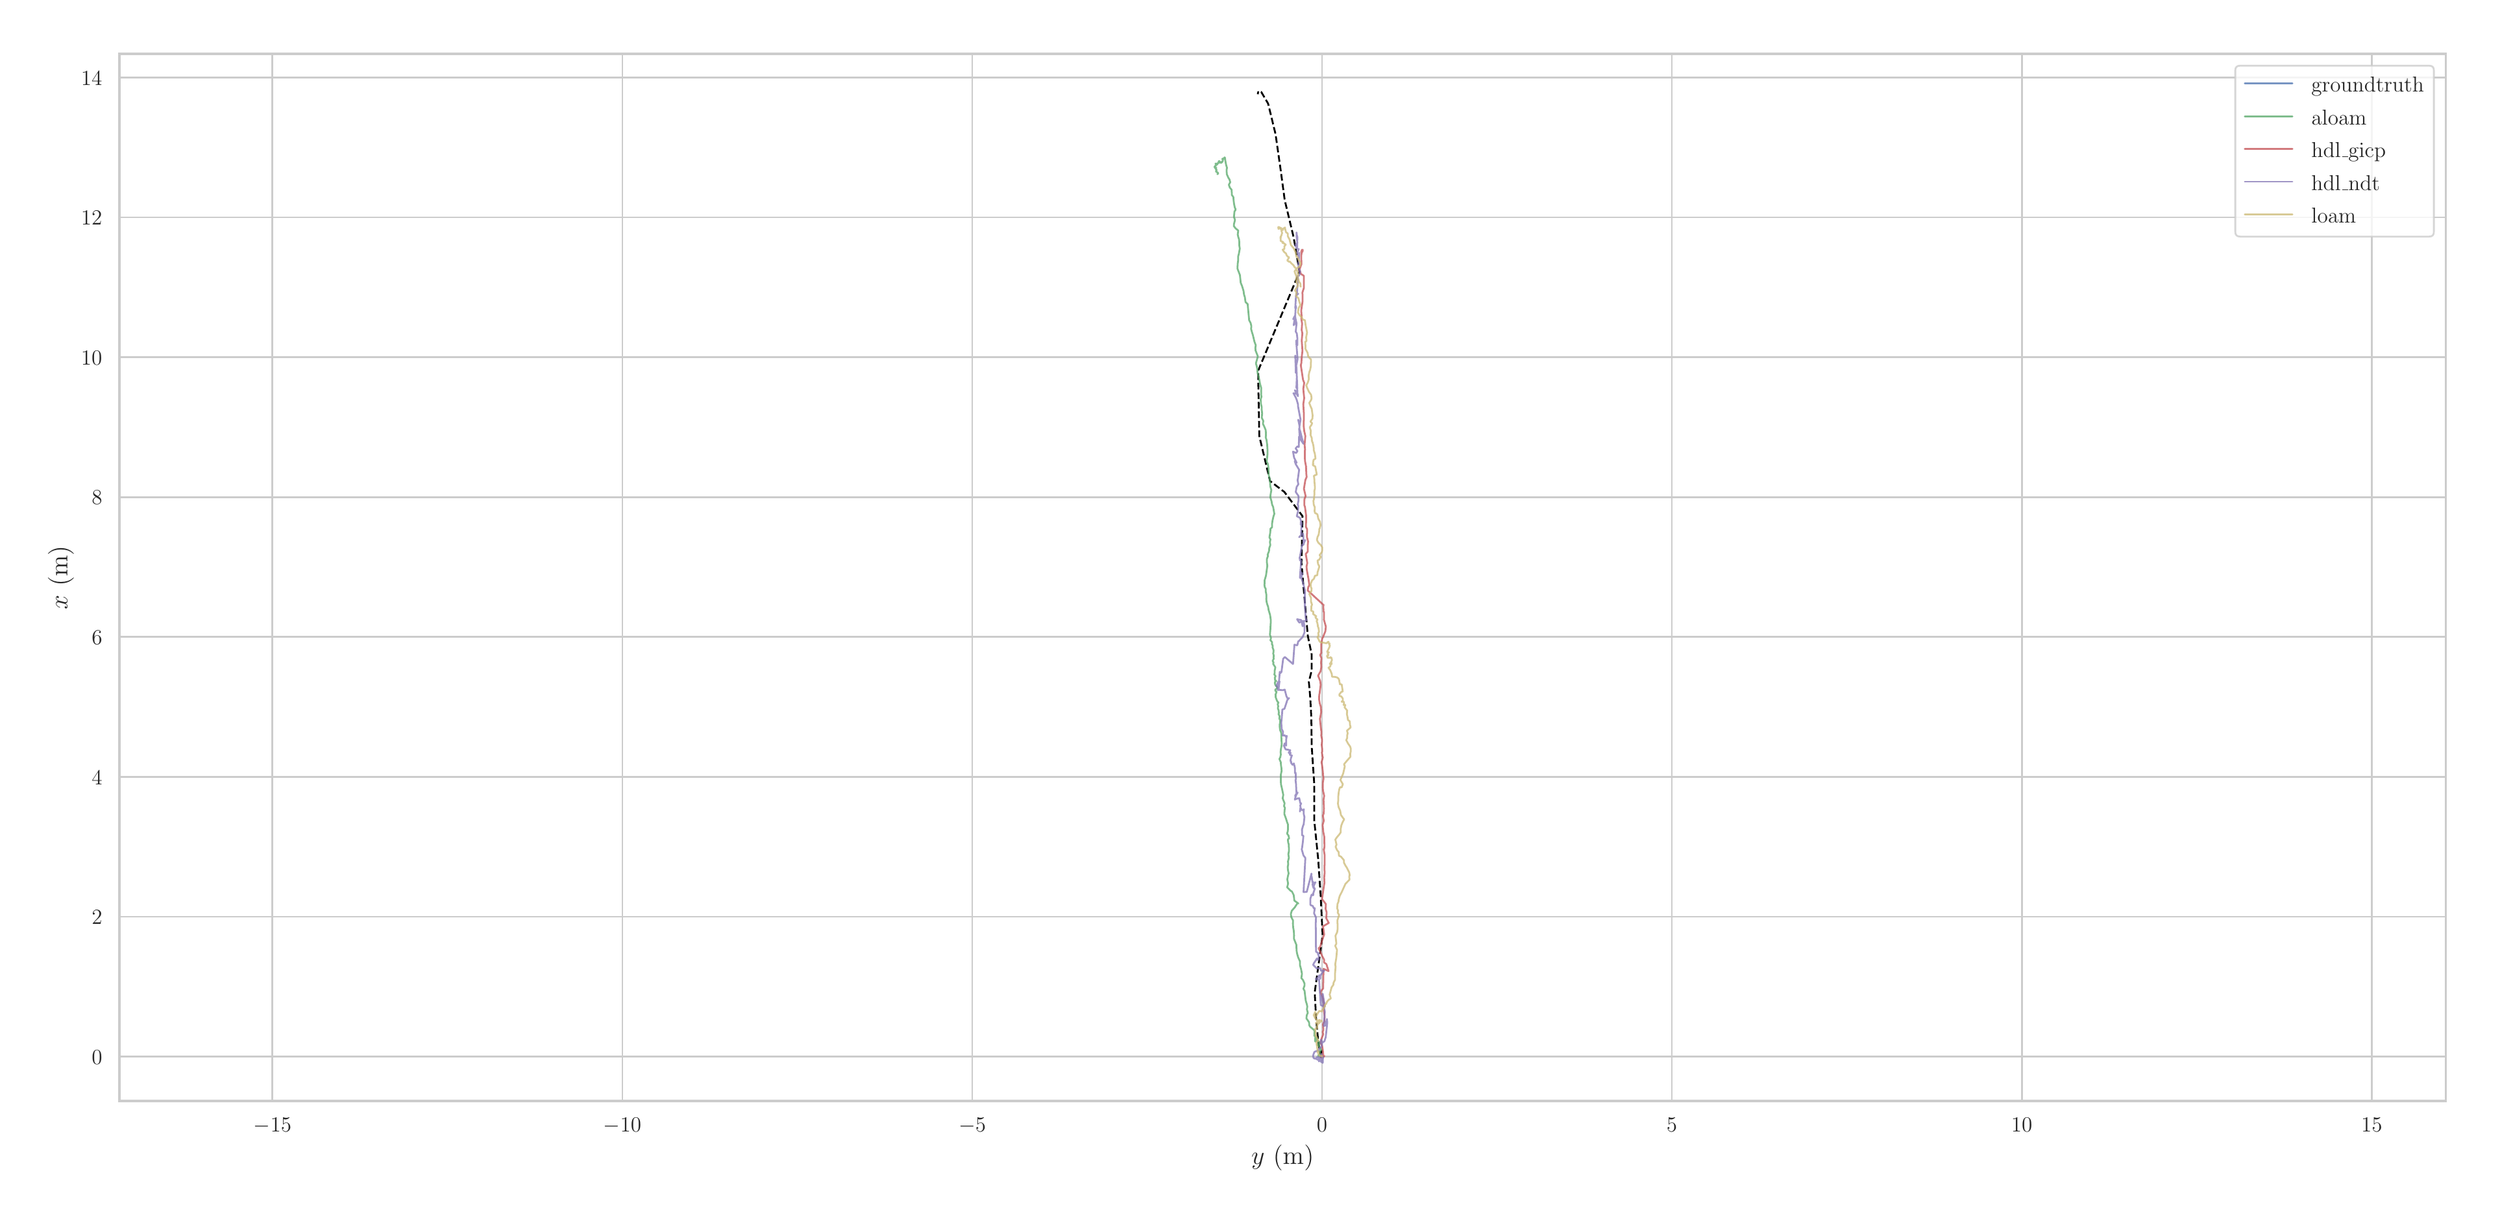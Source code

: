 \begingroup%
\makeatletter%
\begin{pgfpicture}%
\pgfpathrectangle{\pgfpointorigin}{\pgfqpoint{18.98in}{9.13in}}%
\pgfusepath{use as bounding box, clip}%
\begin{pgfscope}%
\pgfsetbuttcap%
\pgfsetmiterjoin%
\definecolor{currentfill}{rgb}{1.0,1.0,1.0}%
\pgfsetfillcolor{currentfill}%
\pgfsetlinewidth{0.0pt}%
\definecolor{currentstroke}{rgb}{1.0,1.0,1.0}%
\pgfsetstrokecolor{currentstroke}%
\pgfsetdash{}{0pt}%
\pgfpathmoveto{\pgfqpoint{0.0in}{0.0in}}%
\pgfpathlineto{\pgfqpoint{18.98in}{0.0in}}%
\pgfpathlineto{\pgfqpoint{18.98in}{9.13in}}%
\pgfpathlineto{\pgfqpoint{0.0in}{9.13in}}%
\pgfpathclose%
\pgfusepath{fill}%
\end{pgfscope}%
\begin{pgfscope}%
\pgfsetbuttcap%
\pgfsetmiterjoin%
\definecolor{currentfill}{rgb}{1.0,1.0,1.0}%
\pgfsetfillcolor{currentfill}%
\pgfsetlinewidth{0.0pt}%
\definecolor{currentstroke}{rgb}{0.0,0.0,0.0}%
\pgfsetstrokecolor{currentstroke}%
\pgfsetstrokeopacity{0.0}%
\pgfsetdash{}{0pt}%
\pgfpathmoveto{\pgfqpoint{0.782in}{0.783in}}%
\pgfpathlineto{\pgfqpoint{18.704in}{0.783in}}%
\pgfpathlineto{\pgfqpoint{18.704in}{8.854in}}%
\pgfpathlineto{\pgfqpoint{0.782in}{8.854in}}%
\pgfpathclose%
\pgfusepath{fill}%
\end{pgfscope}%
\begin{pgfscope}%
\pgfpathrectangle{\pgfqpoint{0.782in}{0.783in}}{\pgfqpoint{17.922in}{8.071in}}%
\pgfusepath{clip}%
\pgfsetroundcap%
\pgfsetroundjoin%
\pgfsetlinewidth{1.004pt}%
\definecolor{currentstroke}{rgb}{0.8,0.8,0.8}%
\pgfsetstrokecolor{currentstroke}%
\pgfsetdash{}{0pt}%
\pgfpathmoveto{\pgfqpoint{1.961in}{0.783in}}%
\pgfpathlineto{\pgfqpoint{1.961in}{8.854in}}%
\pgfusepath{stroke}%
\end{pgfscope}%
\begin{pgfscope}%
\definecolor{textcolor}{rgb}{0.15,0.15,0.15}%
\pgfsetstrokecolor{textcolor}%
\pgfsetfillcolor{textcolor}%
\pgftext[x=1.961in,y=0.651in,,top]{\color{textcolor}\rmfamily\fontsize{13.2}{15.84}\selectfont \(\displaystyle -15\)}%
\end{pgfscope}%
\begin{pgfscope}%
\pgfpathrectangle{\pgfqpoint{0.782in}{0.783in}}{\pgfqpoint{17.922in}{8.071in}}%
\pgfusepath{clip}%
\pgfsetroundcap%
\pgfsetroundjoin%
\pgfsetlinewidth{1.004pt}%
\definecolor{currentstroke}{rgb}{0.8,0.8,0.8}%
\pgfsetstrokecolor{currentstroke}%
\pgfsetdash{}{0pt}%
\pgfpathmoveto{\pgfqpoint{4.657in}{0.783in}}%
\pgfpathlineto{\pgfqpoint{4.657in}{8.854in}}%
\pgfusepath{stroke}%
\end{pgfscope}%
\begin{pgfscope}%
\definecolor{textcolor}{rgb}{0.15,0.15,0.15}%
\pgfsetstrokecolor{textcolor}%
\pgfsetfillcolor{textcolor}%
\pgftext[x=4.657in,y=0.651in,,top]{\color{textcolor}\rmfamily\fontsize{13.2}{15.84}\selectfont \(\displaystyle -10\)}%
\end{pgfscope}%
\begin{pgfscope}%
\pgfpathrectangle{\pgfqpoint{0.782in}{0.783in}}{\pgfqpoint{17.922in}{8.071in}}%
\pgfusepath{clip}%
\pgfsetroundcap%
\pgfsetroundjoin%
\pgfsetlinewidth{1.004pt}%
\definecolor{currentstroke}{rgb}{0.8,0.8,0.8}%
\pgfsetstrokecolor{currentstroke}%
\pgfsetdash{}{0pt}%
\pgfpathmoveto{\pgfqpoint{7.352in}{0.783in}}%
\pgfpathlineto{\pgfqpoint{7.352in}{8.854in}}%
\pgfusepath{stroke}%
\end{pgfscope}%
\begin{pgfscope}%
\definecolor{textcolor}{rgb}{0.15,0.15,0.15}%
\pgfsetstrokecolor{textcolor}%
\pgfsetfillcolor{textcolor}%
\pgftext[x=7.352in,y=0.651in,,top]{\color{textcolor}\rmfamily\fontsize{13.2}{15.84}\selectfont \(\displaystyle -5\)}%
\end{pgfscope}%
\begin{pgfscope}%
\pgfpathrectangle{\pgfqpoint{0.782in}{0.783in}}{\pgfqpoint{17.922in}{8.071in}}%
\pgfusepath{clip}%
\pgfsetroundcap%
\pgfsetroundjoin%
\pgfsetlinewidth{1.004pt}%
\definecolor{currentstroke}{rgb}{0.8,0.8,0.8}%
\pgfsetstrokecolor{currentstroke}%
\pgfsetdash{}{0pt}%
\pgfpathmoveto{\pgfqpoint{10.047in}{0.783in}}%
\pgfpathlineto{\pgfqpoint{10.047in}{8.854in}}%
\pgfusepath{stroke}%
\end{pgfscope}%
\begin{pgfscope}%
\definecolor{textcolor}{rgb}{0.15,0.15,0.15}%
\pgfsetstrokecolor{textcolor}%
\pgfsetfillcolor{textcolor}%
\pgftext[x=10.047in,y=0.651in,,top]{\color{textcolor}\rmfamily\fontsize{13.2}{15.84}\selectfont \(\displaystyle 0\)}%
\end{pgfscope}%
\begin{pgfscope}%
\pgfpathrectangle{\pgfqpoint{0.782in}{0.783in}}{\pgfqpoint{17.922in}{8.071in}}%
\pgfusepath{clip}%
\pgfsetroundcap%
\pgfsetroundjoin%
\pgfsetlinewidth{1.004pt}%
\definecolor{currentstroke}{rgb}{0.8,0.8,0.8}%
\pgfsetstrokecolor{currentstroke}%
\pgfsetdash{}{0pt}%
\pgfpathmoveto{\pgfqpoint{12.742in}{0.783in}}%
\pgfpathlineto{\pgfqpoint{12.742in}{8.854in}}%
\pgfusepath{stroke}%
\end{pgfscope}%
\begin{pgfscope}%
\definecolor{textcolor}{rgb}{0.15,0.15,0.15}%
\pgfsetstrokecolor{textcolor}%
\pgfsetfillcolor{textcolor}%
\pgftext[x=12.742in,y=0.651in,,top]{\color{textcolor}\rmfamily\fontsize{13.2}{15.84}\selectfont \(\displaystyle 5\)}%
\end{pgfscope}%
\begin{pgfscope}%
\pgfpathrectangle{\pgfqpoint{0.782in}{0.783in}}{\pgfqpoint{17.922in}{8.071in}}%
\pgfusepath{clip}%
\pgfsetroundcap%
\pgfsetroundjoin%
\pgfsetlinewidth{1.004pt}%
\definecolor{currentstroke}{rgb}{0.8,0.8,0.8}%
\pgfsetstrokecolor{currentstroke}%
\pgfsetdash{}{0pt}%
\pgfpathmoveto{\pgfqpoint{15.437in}{0.783in}}%
\pgfpathlineto{\pgfqpoint{15.437in}{8.854in}}%
\pgfusepath{stroke}%
\end{pgfscope}%
\begin{pgfscope}%
\definecolor{textcolor}{rgb}{0.15,0.15,0.15}%
\pgfsetstrokecolor{textcolor}%
\pgfsetfillcolor{textcolor}%
\pgftext[x=15.437in,y=0.651in,,top]{\color{textcolor}\rmfamily\fontsize{13.2}{15.84}\selectfont \(\displaystyle 10\)}%
\end{pgfscope}%
\begin{pgfscope}%
\pgfpathrectangle{\pgfqpoint{0.782in}{0.783in}}{\pgfqpoint{17.922in}{8.071in}}%
\pgfusepath{clip}%
\pgfsetroundcap%
\pgfsetroundjoin%
\pgfsetlinewidth{1.004pt}%
\definecolor{currentstroke}{rgb}{0.8,0.8,0.8}%
\pgfsetstrokecolor{currentstroke}%
\pgfsetdash{}{0pt}%
\pgfpathmoveto{\pgfqpoint{18.133in}{0.783in}}%
\pgfpathlineto{\pgfqpoint{18.133in}{8.854in}}%
\pgfusepath{stroke}%
\end{pgfscope}%
\begin{pgfscope}%
\definecolor{textcolor}{rgb}{0.15,0.15,0.15}%
\pgfsetstrokecolor{textcolor}%
\pgfsetfillcolor{textcolor}%
\pgftext[x=18.133in,y=0.651in,,top]{\color{textcolor}\rmfamily\fontsize{13.2}{15.84}\selectfont \(\displaystyle 15\)}%
\end{pgfscope}%
\begin{pgfscope}%
\definecolor{textcolor}{rgb}{0.15,0.15,0.15}%
\pgfsetstrokecolor{textcolor}%
\pgfsetfillcolor{textcolor}%
\pgftext[x=9.743in,y=0.447in,,top]{\color{textcolor}\rmfamily\fontsize{14.4}{17.28}\selectfont \(\displaystyle y\) (m)}%
\end{pgfscope}%
\begin{pgfscope}%
\pgfpathrectangle{\pgfqpoint{0.782in}{0.783in}}{\pgfqpoint{17.922in}{8.071in}}%
\pgfusepath{clip}%
\pgfsetroundcap%
\pgfsetroundjoin%
\pgfsetlinewidth{1.004pt}%
\definecolor{currentstroke}{rgb}{0.8,0.8,0.8}%
\pgfsetstrokecolor{currentstroke}%
\pgfsetdash{}{0pt}%
\pgfpathmoveto{\pgfqpoint{0.782in}{1.125in}}%
\pgfpathlineto{\pgfqpoint{18.704in}{1.125in}}%
\pgfusepath{stroke}%
\end{pgfscope}%
\begin{pgfscope}%
\definecolor{textcolor}{rgb}{0.15,0.15,0.15}%
\pgfsetstrokecolor{textcolor}%
\pgfsetfillcolor{textcolor}%
\pgftext[x=0.568in,y=1.067in,left,base]{\color{textcolor}\rmfamily\fontsize{13.2}{15.84}\selectfont \(\displaystyle 0\)}%
\end{pgfscope}%
\begin{pgfscope}%
\pgfpathrectangle{\pgfqpoint{0.782in}{0.783in}}{\pgfqpoint{17.922in}{8.071in}}%
\pgfusepath{clip}%
\pgfsetroundcap%
\pgfsetroundjoin%
\pgfsetlinewidth{1.004pt}%
\definecolor{currentstroke}{rgb}{0.8,0.8,0.8}%
\pgfsetstrokecolor{currentstroke}%
\pgfsetdash{}{0pt}%
\pgfpathmoveto{\pgfqpoint{0.782in}{2.203in}}%
\pgfpathlineto{\pgfqpoint{18.704in}{2.203in}}%
\pgfusepath{stroke}%
\end{pgfscope}%
\begin{pgfscope}%
\definecolor{textcolor}{rgb}{0.15,0.15,0.15}%
\pgfsetstrokecolor{textcolor}%
\pgfsetfillcolor{textcolor}%
\pgftext[x=0.568in,y=2.145in,left,base]{\color{textcolor}\rmfamily\fontsize{13.2}{15.84}\selectfont \(\displaystyle 2\)}%
\end{pgfscope}%
\begin{pgfscope}%
\pgfpathrectangle{\pgfqpoint{0.782in}{0.783in}}{\pgfqpoint{17.922in}{8.071in}}%
\pgfusepath{clip}%
\pgfsetroundcap%
\pgfsetroundjoin%
\pgfsetlinewidth{1.004pt}%
\definecolor{currentstroke}{rgb}{0.8,0.8,0.8}%
\pgfsetstrokecolor{currentstroke}%
\pgfsetdash{}{0pt}%
\pgfpathmoveto{\pgfqpoint{0.782in}{3.281in}}%
\pgfpathlineto{\pgfqpoint{18.704in}{3.281in}}%
\pgfusepath{stroke}%
\end{pgfscope}%
\begin{pgfscope}%
\definecolor{textcolor}{rgb}{0.15,0.15,0.15}%
\pgfsetstrokecolor{textcolor}%
\pgfsetfillcolor{textcolor}%
\pgftext[x=0.568in,y=3.223in,left,base]{\color{textcolor}\rmfamily\fontsize{13.2}{15.84}\selectfont \(\displaystyle 4\)}%
\end{pgfscope}%
\begin{pgfscope}%
\pgfpathrectangle{\pgfqpoint{0.782in}{0.783in}}{\pgfqpoint{17.922in}{8.071in}}%
\pgfusepath{clip}%
\pgfsetroundcap%
\pgfsetroundjoin%
\pgfsetlinewidth{1.004pt}%
\definecolor{currentstroke}{rgb}{0.8,0.8,0.8}%
\pgfsetstrokecolor{currentstroke}%
\pgfsetdash{}{0pt}%
\pgfpathmoveto{\pgfqpoint{0.782in}{4.359in}}%
\pgfpathlineto{\pgfqpoint{18.704in}{4.359in}}%
\pgfusepath{stroke}%
\end{pgfscope}%
\begin{pgfscope}%
\definecolor{textcolor}{rgb}{0.15,0.15,0.15}%
\pgfsetstrokecolor{textcolor}%
\pgfsetfillcolor{textcolor}%
\pgftext[x=0.568in,y=4.301in,left,base]{\color{textcolor}\rmfamily\fontsize{13.2}{15.84}\selectfont \(\displaystyle 6\)}%
\end{pgfscope}%
\begin{pgfscope}%
\pgfpathrectangle{\pgfqpoint{0.782in}{0.783in}}{\pgfqpoint{17.922in}{8.071in}}%
\pgfusepath{clip}%
\pgfsetroundcap%
\pgfsetroundjoin%
\pgfsetlinewidth{1.004pt}%
\definecolor{currentstroke}{rgb}{0.8,0.8,0.8}%
\pgfsetstrokecolor{currentstroke}%
\pgfsetdash{}{0pt}%
\pgfpathmoveto{\pgfqpoint{0.782in}{5.437in}}%
\pgfpathlineto{\pgfqpoint{18.704in}{5.437in}}%
\pgfusepath{stroke}%
\end{pgfscope}%
\begin{pgfscope}%
\definecolor{textcolor}{rgb}{0.15,0.15,0.15}%
\pgfsetstrokecolor{textcolor}%
\pgfsetfillcolor{textcolor}%
\pgftext[x=0.568in,y=5.379in,left,base]{\color{textcolor}\rmfamily\fontsize{13.2}{15.84}\selectfont \(\displaystyle 8\)}%
\end{pgfscope}%
\begin{pgfscope}%
\pgfpathrectangle{\pgfqpoint{0.782in}{0.783in}}{\pgfqpoint{17.922in}{8.071in}}%
\pgfusepath{clip}%
\pgfsetroundcap%
\pgfsetroundjoin%
\pgfsetlinewidth{1.004pt}%
\definecolor{currentstroke}{rgb}{0.8,0.8,0.8}%
\pgfsetstrokecolor{currentstroke}%
\pgfsetdash{}{0pt}%
\pgfpathmoveto{\pgfqpoint{0.782in}{6.515in}}%
\pgfpathlineto{\pgfqpoint{18.704in}{6.515in}}%
\pgfusepath{stroke}%
\end{pgfscope}%
\begin{pgfscope}%
\definecolor{textcolor}{rgb}{0.15,0.15,0.15}%
\pgfsetstrokecolor{textcolor}%
\pgfsetfillcolor{textcolor}%
\pgftext[x=0.486in,y=6.457in,left,base]{\color{textcolor}\rmfamily\fontsize{13.2}{15.84}\selectfont \(\displaystyle 10\)}%
\end{pgfscope}%
\begin{pgfscope}%
\pgfpathrectangle{\pgfqpoint{0.782in}{0.783in}}{\pgfqpoint{17.922in}{8.071in}}%
\pgfusepath{clip}%
\pgfsetroundcap%
\pgfsetroundjoin%
\pgfsetlinewidth{1.004pt}%
\definecolor{currentstroke}{rgb}{0.8,0.8,0.8}%
\pgfsetstrokecolor{currentstroke}%
\pgfsetdash{}{0pt}%
\pgfpathmoveto{\pgfqpoint{0.782in}{7.593in}}%
\pgfpathlineto{\pgfqpoint{18.704in}{7.593in}}%
\pgfusepath{stroke}%
\end{pgfscope}%
\begin{pgfscope}%
\definecolor{textcolor}{rgb}{0.15,0.15,0.15}%
\pgfsetstrokecolor{textcolor}%
\pgfsetfillcolor{textcolor}%
\pgftext[x=0.486in,y=7.535in,left,base]{\color{textcolor}\rmfamily\fontsize{13.2}{15.84}\selectfont \(\displaystyle 12\)}%
\end{pgfscope}%
\begin{pgfscope}%
\pgfpathrectangle{\pgfqpoint{0.782in}{0.783in}}{\pgfqpoint{17.922in}{8.071in}}%
\pgfusepath{clip}%
\pgfsetroundcap%
\pgfsetroundjoin%
\pgfsetlinewidth{1.004pt}%
\definecolor{currentstroke}{rgb}{0.8,0.8,0.8}%
\pgfsetstrokecolor{currentstroke}%
\pgfsetdash{}{0pt}%
\pgfpathmoveto{\pgfqpoint{0.782in}{8.671in}}%
\pgfpathlineto{\pgfqpoint{18.704in}{8.671in}}%
\pgfusepath{stroke}%
\end{pgfscope}%
\begin{pgfscope}%
\definecolor{textcolor}{rgb}{0.15,0.15,0.15}%
\pgfsetstrokecolor{textcolor}%
\pgfsetfillcolor{textcolor}%
\pgftext[x=0.486in,y=8.613in,left,base]{\color{textcolor}\rmfamily\fontsize{13.2}{15.84}\selectfont \(\displaystyle 14\)}%
\end{pgfscope}%
\begin{pgfscope}%
\definecolor{textcolor}{rgb}{0.15,0.15,0.15}%
\pgfsetstrokecolor{textcolor}%
\pgfsetfillcolor{textcolor}%
\pgftext[x=0.431in,y=4.818in,,bottom,rotate=90.0]{\color{textcolor}\rmfamily\fontsize{14.4}{17.28}\selectfont \(\displaystyle x\) (m)}%
\end{pgfscope}%
\begin{pgfscope}%
\pgfpathrectangle{\pgfqpoint{0.782in}{0.783in}}{\pgfqpoint{17.922in}{8.071in}}%
\pgfusepath{clip}%
\pgfsetbuttcap%
\pgfsetroundjoin%
\pgfsetlinewidth{1.004pt}%
\definecolor{currentstroke}{rgb}{0.0,0.0,0.0}%
\pgfsetstrokecolor{currentstroke}%
\pgfsetdash{{3.7pt}{1.6pt}}{0.0pt}%
\pgfpathmoveto{\pgfqpoint{10.043in}{1.176in}}%
\pgfpathlineto{\pgfqpoint{10.043in}{1.164in}}%
\pgfpathlineto{\pgfqpoint{10.043in}{1.146in}}%
\pgfpathlineto{\pgfqpoint{10.043in}{1.134in}}%
\pgfpathlineto{\pgfqpoint{10.043in}{1.11in}}%
\pgfpathlineto{\pgfqpoint{10.036in}{1.128in}}%
\pgfpathlineto{\pgfqpoint{10.017in}{1.242in}}%
\pgfpathlineto{\pgfqpoint{10.001in}{1.416in}}%
\pgfpathlineto{\pgfqpoint{9.99in}{1.62in}}%
\pgfpathlineto{\pgfqpoint{10.051in}{2.063in}}%
\pgfpathlineto{\pgfqpoint{10.036in}{2.363in}}%
\pgfpathlineto{\pgfqpoint{10.017in}{2.645in}}%
\pgfpathlineto{\pgfqpoint{9.986in}{2.951in}}%
\pgfpathlineto{\pgfqpoint{9.986in}{3.233in}}%
\pgfpathlineto{\pgfqpoint{9.967in}{3.515in}}%
\pgfpathlineto{\pgfqpoint{9.964in}{3.737in}}%
\pgfpathlineto{\pgfqpoint{9.956in}{3.887in}}%
\pgfpathlineto{\pgfqpoint{9.945in}{4.013in}}%
\pgfpathlineto{\pgfqpoint{9.967in}{4.103in}}%
\pgfpathlineto{\pgfqpoint{9.967in}{4.223in}}%
\pgfpathlineto{\pgfqpoint{9.937in}{4.367in}}%
\pgfpathlineto{\pgfqpoint{9.907in}{4.708in}}%
\pgfpathlineto{\pgfqpoint{9.888in}{4.93in}}%
\pgfpathlineto{\pgfqpoint{9.896in}{5.291in}}%
\pgfpathlineto{\pgfqpoint{9.756in}{5.477in}}%
\pgfpathlineto{\pgfqpoint{9.646in}{5.561in}}%
\pgfpathlineto{\pgfqpoint{9.563in}{5.909in}}%
\pgfpathlineto{\pgfqpoint{9.555in}{6.341in}}%
\pgfpathlineto{\pgfqpoint{9.555in}{6.413in}}%
\pgfpathlineto{\pgfqpoint{9.873in}{7.174in}}%
\pgfpathlineto{\pgfqpoint{9.828in}{7.438in}}%
\pgfpathlineto{\pgfqpoint{9.759in}{7.726in}}%
\pgfpathlineto{\pgfqpoint{9.725in}{7.978in}}%
\pgfpathlineto{\pgfqpoint{9.688in}{8.236in}}%
\pgfpathlineto{\pgfqpoint{9.631in}{8.47in}}%
\pgfpathlineto{\pgfqpoint{9.585in}{8.548in}}%
\pgfpathlineto{\pgfqpoint{9.578in}{8.56in}}%
\pgfpathlineto{\pgfqpoint{9.574in}{8.56in}}%
\pgfpathlineto{\pgfqpoint{9.555in}{8.554in}}%
\pgfpathlineto{\pgfqpoint{9.555in}{8.56in}}%
\pgfpathlineto{\pgfqpoint{9.551in}{8.542in}}%
\pgfusepath{stroke}%
\end{pgfscope}%
\begin{pgfscope}%
\pgfpathrectangle{\pgfqpoint{0.782in}{0.783in}}{\pgfqpoint{17.922in}{8.071in}}%
\pgfusepath{clip}%
\pgfsetroundcap%
\pgfsetroundjoin%
\pgfsetlinewidth{1.004pt}%
\definecolor{currentstroke}{rgb}{0.333,0.659,0.408}%
\pgfsetstrokecolor{currentstroke}%
\pgfsetstrokeopacity{0.749}%
\pgfsetdash{}{0pt}%
\pgfpathmoveto{\pgfqpoint{10.027in}{1.129in}}%
\pgfpathlineto{\pgfqpoint{10.025in}{1.135in}}%
\pgfpathlineto{\pgfqpoint{10.017in}{1.136in}}%
\pgfpathlineto{\pgfqpoint{10.024in}{1.128in}}%
\pgfpathlineto{\pgfqpoint{10.03in}{1.128in}}%
\pgfpathlineto{\pgfqpoint{10.037in}{1.126in}}%
\pgfpathlineto{\pgfqpoint{10.041in}{1.128in}}%
\pgfpathlineto{\pgfqpoint{10.038in}{1.131in}}%
\pgfpathlineto{\pgfqpoint{10.033in}{1.142in}}%
\pgfpathlineto{\pgfqpoint{10.034in}{1.138in}}%
\pgfpathlineto{\pgfqpoint{10.026in}{1.144in}}%
\pgfpathlineto{\pgfqpoint{10.032in}{1.146in}}%
\pgfpathlineto{\pgfqpoint{10.034in}{1.145in}}%
\pgfpathlineto{\pgfqpoint{10.039in}{1.139in}}%
\pgfpathlineto{\pgfqpoint{10.028in}{1.141in}}%
\pgfpathlineto{\pgfqpoint{10.025in}{1.144in}}%
\pgfpathlineto{\pgfqpoint{10.027in}{1.147in}}%
\pgfpathlineto{\pgfqpoint{10.03in}{1.149in}}%
\pgfpathlineto{\pgfqpoint{10.031in}{1.159in}}%
\pgfpathlineto{\pgfqpoint{10.024in}{1.165in}}%
\pgfpathlineto{\pgfqpoint{10.032in}{1.166in}}%
\pgfpathlineto{\pgfqpoint{10.033in}{1.175in}}%
\pgfpathlineto{\pgfqpoint{10.037in}{1.173in}}%
\pgfpathlineto{\pgfqpoint{10.042in}{1.178in}}%
\pgfpathlineto{\pgfqpoint{10.039in}{1.18in}}%
\pgfpathlineto{\pgfqpoint{10.035in}{1.187in}}%
\pgfpathlineto{\pgfqpoint{10.028in}{1.195in}}%
\pgfpathlineto{\pgfqpoint{10.024in}{1.206in}}%
\pgfpathlineto{\pgfqpoint{10.021in}{1.207in}}%
\pgfpathlineto{\pgfqpoint{10.01in}{1.215in}}%
\pgfpathlineto{\pgfqpoint{10.013in}{1.217in}}%
\pgfpathlineto{\pgfqpoint{10.015in}{1.216in}}%
\pgfpathlineto{\pgfqpoint{10.028in}{1.223in}}%
\pgfpathlineto{\pgfqpoint{10.021in}{1.228in}}%
\pgfpathlineto{\pgfqpoint{10.014in}{1.228in}}%
\pgfpathlineto{\pgfqpoint{10.018in}{1.224in}}%
\pgfpathlineto{\pgfqpoint{10.022in}{1.232in}}%
\pgfpathlineto{\pgfqpoint{10.019in}{1.235in}}%
\pgfpathlineto{\pgfqpoint{10.028in}{1.23in}}%
\pgfpathlineto{\pgfqpoint{10.025in}{1.231in}}%
\pgfpathlineto{\pgfqpoint{10.028in}{1.235in}}%
\pgfpathlineto{\pgfqpoint{10.026in}{1.238in}}%
\pgfpathlineto{\pgfqpoint{10.019in}{1.238in}}%
\pgfpathlineto{\pgfqpoint{10.019in}{1.244in}}%
\pgfpathlineto{\pgfqpoint{10.014in}{1.247in}}%
\pgfpathlineto{\pgfqpoint{10.008in}{1.247in}}%
\pgfpathlineto{\pgfqpoint{10.001in}{1.252in}}%
\pgfpathlineto{\pgfqpoint{10.006in}{1.256in}}%
\pgfpathlineto{\pgfqpoint{10.005in}{1.255in}}%
\pgfpathlineto{\pgfqpoint{10.01in}{1.26in}}%
\pgfpathlineto{\pgfqpoint{10.002in}{1.264in}}%
\pgfpathlineto{\pgfqpoint{10.012in}{1.263in}}%
\pgfpathlineto{\pgfqpoint{9.993in}{1.28in}}%
\pgfpathlineto{\pgfqpoint{10.0in}{1.271in}}%
\pgfpathlineto{\pgfqpoint{9.994in}{1.256in}}%
\pgfpathlineto{\pgfqpoint{9.992in}{1.254in}}%
\pgfpathlineto{\pgfqpoint{9.994in}{1.242in}}%
\pgfpathlineto{\pgfqpoint{10.006in}{1.246in}}%
\pgfpathlineto{\pgfqpoint{10.004in}{1.249in}}%
\pgfpathlineto{\pgfqpoint{9.994in}{1.253in}}%
\pgfpathlineto{\pgfqpoint{9.995in}{1.277in}}%
\pgfpathlineto{\pgfqpoint{9.995in}{1.288in}}%
\pgfpathlineto{\pgfqpoint{9.987in}{1.286in}}%
\pgfpathlineto{\pgfqpoint{9.989in}{1.321in}}%
\pgfpathlineto{\pgfqpoint{9.983in}{1.332in}}%
\pgfpathlineto{\pgfqpoint{9.955in}{1.355in}}%
\pgfpathlineto{\pgfqpoint{9.948in}{1.367in}}%
\pgfpathlineto{\pgfqpoint{9.948in}{1.377in}}%
\pgfpathlineto{\pgfqpoint{9.946in}{1.391in}}%
\pgfpathlineto{\pgfqpoint{9.926in}{1.42in}}%
\pgfpathlineto{\pgfqpoint{9.929in}{1.445in}}%
\pgfpathlineto{\pgfqpoint{9.937in}{1.462in}}%
\pgfpathlineto{\pgfqpoint{9.93in}{1.489in}}%
\pgfpathlineto{\pgfqpoint{9.933in}{1.511in}}%
\pgfpathlineto{\pgfqpoint{9.929in}{1.53in}}%
\pgfpathlineto{\pgfqpoint{9.921in}{1.556in}}%
\pgfpathlineto{\pgfqpoint{9.915in}{1.605in}}%
\pgfpathlineto{\pgfqpoint{9.912in}{1.632in}}%
\pgfpathlineto{\pgfqpoint{9.903in}{1.648in}}%
\pgfpathlineto{\pgfqpoint{9.911in}{1.671in}}%
\pgfpathlineto{\pgfqpoint{9.912in}{1.688in}}%
\pgfpathlineto{\pgfqpoint{9.9in}{1.715in}}%
\pgfpathlineto{\pgfqpoint{9.887in}{1.731in}}%
\pgfpathlineto{\pgfqpoint{9.892in}{1.763in}}%
\pgfpathlineto{\pgfqpoint{9.885in}{1.799in}}%
\pgfpathlineto{\pgfqpoint{9.877in}{1.827in}}%
\pgfpathlineto{\pgfqpoint{9.877in}{1.858in}}%
\pgfpathlineto{\pgfqpoint{9.863in}{1.889in}}%
\pgfpathlineto{\pgfqpoint{9.854in}{1.92in}}%
\pgfpathlineto{\pgfqpoint{9.85in}{1.945in}}%
\pgfpathlineto{\pgfqpoint{9.849in}{1.986in}}%
\pgfpathlineto{\pgfqpoint{9.83in}{2.034in}}%
\pgfpathlineto{\pgfqpoint{9.831in}{2.059in}}%
\pgfpathlineto{\pgfqpoint{9.829in}{2.093in}}%
\pgfpathlineto{\pgfqpoint{9.824in}{2.122in}}%
\pgfpathlineto{\pgfqpoint{9.822in}{2.151in}}%
\pgfpathlineto{\pgfqpoint{9.823in}{2.175in}}%
\pgfpathlineto{\pgfqpoint{9.81in}{2.199in}}%
\pgfpathlineto{\pgfqpoint{9.806in}{2.223in}}%
\pgfpathlineto{\pgfqpoint{9.813in}{2.249in}}%
\pgfpathlineto{\pgfqpoint{9.836in}{2.275in}}%
\pgfpathlineto{\pgfqpoint{9.859in}{2.31in}}%
\pgfpathlineto{\pgfqpoint{9.864in}{2.305in}}%
\pgfpathlineto{\pgfqpoint{9.833in}{2.328in}}%
\pgfpathlineto{\pgfqpoint{9.831in}{2.349in}}%
\pgfpathlineto{\pgfqpoint{9.828in}{2.371in}}%
\pgfpathlineto{\pgfqpoint{9.815in}{2.397in}}%
\pgfpathlineto{\pgfqpoint{9.804in}{2.404in}}%
\pgfpathlineto{\pgfqpoint{9.778in}{2.43in}}%
\pgfpathlineto{\pgfqpoint{9.785in}{2.459in}}%
\pgfpathlineto{\pgfqpoint{9.779in}{2.491in}}%
\pgfpathlineto{\pgfqpoint{9.783in}{2.513in}}%
\pgfpathlineto{\pgfqpoint{9.789in}{2.538in}}%
\pgfpathlineto{\pgfqpoint{9.784in}{2.562in}}%
\pgfpathlineto{\pgfqpoint{9.782in}{2.587in}}%
\pgfpathlineto{\pgfqpoint{9.786in}{2.608in}}%
\pgfpathlineto{\pgfqpoint{9.784in}{2.629in}}%
\pgfpathlineto{\pgfqpoint{9.791in}{2.657in}}%
\pgfpathlineto{\pgfqpoint{9.787in}{2.686in}}%
\pgfpathlineto{\pgfqpoint{9.792in}{2.711in}}%
\pgfpathlineto{\pgfqpoint{9.79in}{2.761in}}%
\pgfpathlineto{\pgfqpoint{9.785in}{2.778in}}%
\pgfpathlineto{\pgfqpoint{9.784in}{2.8in}}%
\pgfpathlineto{\pgfqpoint{9.793in}{2.807in}}%
\pgfpathlineto{\pgfqpoint{9.788in}{2.829in}}%
\pgfpathlineto{\pgfqpoint{9.777in}{2.844in}}%
\pgfpathlineto{\pgfqpoint{9.783in}{2.863in}}%
\pgfpathlineto{\pgfqpoint{9.784in}{2.886in}}%
\pgfpathlineto{\pgfqpoint{9.784in}{2.914in}}%
\pgfpathlineto{\pgfqpoint{9.777in}{2.933in}}%
\pgfpathlineto{\pgfqpoint{9.769in}{2.959in}}%
\pgfpathlineto{\pgfqpoint{9.756in}{2.995in}}%
\pgfpathlineto{\pgfqpoint{9.758in}{3.024in}}%
\pgfpathlineto{\pgfqpoint{9.761in}{3.041in}}%
\pgfpathlineto{\pgfqpoint{9.754in}{3.056in}}%
\pgfpathlineto{\pgfqpoint{9.758in}{3.078in}}%
\pgfpathlineto{\pgfqpoint{9.743in}{3.116in}}%
\pgfpathlineto{\pgfqpoint{9.748in}{3.142in}}%
\pgfpathlineto{\pgfqpoint{9.74in}{3.181in}}%
\pgfpathlineto{\pgfqpoint{9.73in}{3.225in}}%
\pgfpathlineto{\pgfqpoint{9.729in}{3.255in}}%
\pgfpathlineto{\pgfqpoint{9.729in}{3.298in}}%
\pgfpathlineto{\pgfqpoint{9.735in}{3.327in}}%
\pgfpathlineto{\pgfqpoint{9.734in}{3.346in}}%
\pgfpathlineto{\pgfqpoint{9.73in}{3.372in}}%
\pgfpathlineto{\pgfqpoint{9.729in}{3.393in}}%
\pgfpathlineto{\pgfqpoint{9.718in}{3.419in}}%
\pgfpathlineto{\pgfqpoint{9.725in}{3.433in}}%
\pgfpathlineto{\pgfqpoint{9.729in}{3.453in}}%
\pgfpathlineto{\pgfqpoint{9.727in}{3.472in}}%
\pgfpathlineto{\pgfqpoint{9.73in}{3.497in}}%
\pgfpathlineto{\pgfqpoint{9.734in}{3.517in}}%
\pgfpathlineto{\pgfqpoint{9.736in}{3.538in}}%
\pgfpathlineto{\pgfqpoint{9.734in}{3.562in}}%
\pgfpathlineto{\pgfqpoint{9.732in}{3.621in}}%
\pgfpathlineto{\pgfqpoint{9.723in}{3.643in}}%
\pgfpathlineto{\pgfqpoint{9.72in}{3.671in}}%
\pgfpathlineto{\pgfqpoint{9.72in}{3.685in}}%
\pgfpathlineto{\pgfqpoint{9.723in}{3.694in}}%
\pgfpathlineto{\pgfqpoint{9.724in}{3.721in}}%
\pgfpathlineto{\pgfqpoint{9.718in}{3.728in}}%
\pgfpathlineto{\pgfqpoint{9.719in}{3.751in}}%
\pgfpathlineto{\pgfqpoint{9.711in}{3.765in}}%
\pgfpathlineto{\pgfqpoint{9.714in}{3.773in}}%
\pgfpathlineto{\pgfqpoint{9.713in}{3.782in}}%
\pgfpathlineto{\pgfqpoint{9.712in}{3.793in}}%
\pgfpathlineto{\pgfqpoint{9.706in}{3.81in}}%
\pgfpathlineto{\pgfqpoint{9.709in}{3.825in}}%
\pgfpathlineto{\pgfqpoint{9.705in}{3.841in}}%
\pgfpathlineto{\pgfqpoint{9.711in}{3.855in}}%
\pgfpathlineto{\pgfqpoint{9.707in}{3.856in}}%
\pgfpathlineto{\pgfqpoint{9.699in}{3.869in}}%
\pgfpathlineto{\pgfqpoint{9.689in}{3.896in}}%
\pgfpathlineto{\pgfqpoint{9.69in}{3.9in}}%
\pgfpathlineto{\pgfqpoint{9.688in}{3.916in}}%
\pgfpathlineto{\pgfqpoint{9.693in}{3.926in}}%
\pgfpathlineto{\pgfqpoint{9.696in}{3.939in}}%
\pgfpathlineto{\pgfqpoint{9.687in}{3.944in}}%
\pgfpathlineto{\pgfqpoint{9.686in}{3.954in}}%
\pgfpathlineto{\pgfqpoint{9.698in}{3.96in}}%
\pgfpathlineto{\pgfqpoint{9.698in}{3.966in}}%
\pgfpathlineto{\pgfqpoint{9.702in}{3.968in}}%
\pgfpathlineto{\pgfqpoint{9.697in}{3.977in}}%
\pgfpathlineto{\pgfqpoint{9.687in}{3.989in}}%
\pgfpathlineto{\pgfqpoint{9.683in}{4.004in}}%
\pgfpathlineto{\pgfqpoint{9.686in}{4.018in}}%
\pgfpathlineto{\pgfqpoint{9.694in}{4.019in}}%
\pgfpathlineto{\pgfqpoint{9.684in}{4.029in}}%
\pgfpathlineto{\pgfqpoint{9.683in}{4.047in}}%
\pgfpathlineto{\pgfqpoint{9.689in}{4.057in}}%
\pgfpathlineto{\pgfqpoint{9.679in}{4.07in}}%
\pgfpathlineto{\pgfqpoint{9.682in}{4.082in}}%
\pgfpathlineto{\pgfqpoint{9.681in}{4.097in}}%
\pgfpathlineto{\pgfqpoint{9.687in}{4.125in}}%
\pgfpathlineto{\pgfqpoint{9.67in}{4.152in}}%
\pgfpathlineto{\pgfqpoint{9.673in}{4.164in}}%
\pgfpathlineto{\pgfqpoint{9.668in}{4.17in}}%
\pgfpathlineto{\pgfqpoint{9.666in}{4.176in}}%
\pgfpathlineto{\pgfqpoint{9.674in}{4.19in}}%
\pgfpathlineto{\pgfqpoint{9.673in}{4.203in}}%
\pgfpathlineto{\pgfqpoint{9.675in}{4.214in}}%
\pgfpathlineto{\pgfqpoint{9.67in}{4.233in}}%
\pgfpathlineto{\pgfqpoint{9.673in}{4.243in}}%
\pgfpathlineto{\pgfqpoint{9.672in}{4.253in}}%
\pgfpathlineto{\pgfqpoint{9.674in}{4.255in}}%
\pgfpathlineto{\pgfqpoint{9.665in}{4.28in}}%
\pgfpathlineto{\pgfqpoint{9.667in}{4.287in}}%
\pgfpathlineto{\pgfqpoint{9.666in}{4.292in}}%
\pgfpathlineto{\pgfqpoint{9.663in}{4.3in}}%
\pgfpathlineto{\pgfqpoint{9.663in}{4.304in}}%
\pgfpathlineto{\pgfqpoint{9.66in}{4.304in}}%
\pgfpathlineto{\pgfqpoint{9.662in}{4.318in}}%
\pgfpathlineto{\pgfqpoint{9.654in}{4.329in}}%
\pgfpathlineto{\pgfqpoint{9.649in}{4.333in}}%
\pgfpathlineto{\pgfqpoint{9.653in}{4.351in}}%
\pgfpathlineto{\pgfqpoint{9.65in}{4.363in}}%
\pgfpathlineto{\pgfqpoint{9.645in}{4.376in}}%
\pgfpathlineto{\pgfqpoint{9.649in}{4.424in}}%
\pgfpathlineto{\pgfqpoint{9.65in}{4.453in}}%
\pgfpathlineto{\pgfqpoint{9.652in}{4.475in}}%
\pgfpathlineto{\pgfqpoint{9.652in}{4.489in}}%
\pgfpathlineto{\pgfqpoint{9.646in}{4.53in}}%
\pgfpathlineto{\pgfqpoint{9.635in}{4.567in}}%
\pgfpathlineto{\pgfqpoint{9.631in}{4.592in}}%
\pgfpathlineto{\pgfqpoint{9.623in}{4.615in}}%
\pgfpathlineto{\pgfqpoint{9.619in}{4.632in}}%
\pgfpathlineto{\pgfqpoint{9.617in}{4.651in}}%
\pgfpathlineto{\pgfqpoint{9.618in}{4.676in}}%
\pgfpathlineto{\pgfqpoint{9.617in}{4.689in}}%
\pgfpathlineto{\pgfqpoint{9.613in}{4.709in}}%
\pgfpathlineto{\pgfqpoint{9.612in}{4.733in}}%
\pgfpathlineto{\pgfqpoint{9.606in}{4.741in}}%
\pgfpathlineto{\pgfqpoint{9.603in}{4.759in}}%
\pgfpathlineto{\pgfqpoint{9.604in}{4.778in}}%
\pgfpathlineto{\pgfqpoint{9.604in}{4.795in}}%
\pgfpathlineto{\pgfqpoint{9.615in}{4.834in}}%
\pgfpathlineto{\pgfqpoint{9.625in}{4.908in}}%
\pgfpathlineto{\pgfqpoint{9.621in}{4.939in}}%
\pgfpathlineto{\pgfqpoint{9.621in}{4.959in}}%
\pgfpathlineto{\pgfqpoint{9.629in}{4.981in}}%
\pgfpathlineto{\pgfqpoint{9.628in}{4.995in}}%
\pgfpathlineto{\pgfqpoint{9.638in}{5.021in}}%
\pgfpathlineto{\pgfqpoint{9.64in}{5.045in}}%
\pgfpathlineto{\pgfqpoint{9.648in}{5.067in}}%
\pgfpathlineto{\pgfqpoint{9.645in}{5.09in}}%
\pgfpathlineto{\pgfqpoint{9.649in}{5.112in}}%
\pgfpathlineto{\pgfqpoint{9.641in}{5.126in}}%
\pgfpathlineto{\pgfqpoint{9.648in}{5.167in}}%
\pgfpathlineto{\pgfqpoint{9.649in}{5.193in}}%
\pgfpathlineto{\pgfqpoint{9.661in}{5.205in}}%
\pgfpathlineto{\pgfqpoint{9.661in}{5.229in}}%
\pgfpathlineto{\pgfqpoint{9.665in}{5.256in}}%
\pgfpathlineto{\pgfqpoint{9.672in}{5.287in}}%
\pgfpathlineto{\pgfqpoint{9.679in}{5.308in}}%
\pgfpathlineto{\pgfqpoint{9.67in}{5.361in}}%
\pgfpathlineto{\pgfqpoint{9.662in}{5.379in}}%
\pgfpathlineto{\pgfqpoint{9.657in}{5.407in}}%
\pgfpathlineto{\pgfqpoint{9.648in}{5.435in}}%
\pgfpathlineto{\pgfqpoint{9.65in}{5.457in}}%
\pgfpathlineto{\pgfqpoint{9.656in}{5.491in}}%
\pgfpathlineto{\pgfqpoint{9.648in}{5.52in}}%
\pgfpathlineto{\pgfqpoint{9.644in}{5.577in}}%
\pgfpathlineto{\pgfqpoint{9.636in}{5.606in}}%
\pgfpathlineto{\pgfqpoint{9.635in}{5.63in}}%
\pgfpathlineto{\pgfqpoint{9.634in}{5.651in}}%
\pgfpathlineto{\pgfqpoint{9.633in}{5.67in}}%
\pgfpathlineto{\pgfqpoint{9.628in}{5.696in}}%
\pgfpathlineto{\pgfqpoint{9.62in}{5.712in}}%
\pgfpathlineto{\pgfqpoint{9.626in}{5.765in}}%
\pgfpathlineto{\pgfqpoint{9.627in}{5.791in}}%
\pgfpathlineto{\pgfqpoint{9.624in}{5.839in}}%
\pgfpathlineto{\pgfqpoint{9.619in}{5.877in}}%
\pgfpathlineto{\pgfqpoint{9.613in}{5.896in}}%
\pgfpathlineto{\pgfqpoint{9.614in}{5.92in}}%
\pgfpathlineto{\pgfqpoint{9.613in}{5.952in}}%
\pgfpathlineto{\pgfqpoint{9.603in}{5.977in}}%
\pgfpathlineto{\pgfqpoint{9.591in}{6.002in}}%
\pgfpathlineto{\pgfqpoint{9.594in}{6.024in}}%
\pgfpathlineto{\pgfqpoint{9.582in}{6.049in}}%
\pgfpathlineto{\pgfqpoint{9.585in}{6.081in}}%
\pgfpathlineto{\pgfqpoint{9.582in}{6.109in}}%
\pgfpathlineto{\pgfqpoint{9.582in}{6.129in}}%
\pgfpathlineto{\pgfqpoint{9.576in}{6.154in}}%
\pgfpathlineto{\pgfqpoint{9.574in}{6.192in}}%
\pgfpathlineto{\pgfqpoint{9.58in}{6.211in}}%
\pgfpathlineto{\pgfqpoint{9.577in}{6.225in}}%
\pgfpathlineto{\pgfqpoint{9.578in}{6.278in}}%
\pgfpathlineto{\pgfqpoint{9.569in}{6.309in}}%
\pgfpathlineto{\pgfqpoint{9.559in}{6.364in}}%
\pgfpathlineto{\pgfqpoint{9.55in}{6.391in}}%
\pgfpathlineto{\pgfqpoint{9.549in}{6.418in}}%
\pgfpathlineto{\pgfqpoint{9.544in}{6.444in}}%
\pgfpathlineto{\pgfqpoint{9.537in}{6.468in}}%
\pgfpathlineto{\pgfqpoint{9.545in}{6.496in}}%
\pgfpathlineto{\pgfqpoint{9.552in}{6.522in}}%
\pgfpathlineto{\pgfqpoint{9.534in}{6.568in}}%
\pgfpathlineto{\pgfqpoint{9.533in}{6.588in}}%
\pgfpathlineto{\pgfqpoint{9.536in}{6.608in}}%
\pgfpathlineto{\pgfqpoint{9.526in}{6.634in}}%
\pgfpathlineto{\pgfqpoint{9.514in}{6.685in}}%
\pgfpathlineto{\pgfqpoint{9.507in}{6.707in}}%
\pgfpathlineto{\pgfqpoint{9.5in}{6.733in}}%
\pgfpathlineto{\pgfqpoint{9.502in}{6.755in}}%
\pgfpathlineto{\pgfqpoint{9.496in}{6.78in}}%
\pgfpathlineto{\pgfqpoint{9.485in}{6.8in}}%
\pgfpathlineto{\pgfqpoint{9.475in}{6.907in}}%
\pgfpathlineto{\pgfqpoint{9.474in}{6.924in}}%
\pgfpathlineto{\pgfqpoint{9.457in}{6.941in}}%
\pgfpathlineto{\pgfqpoint{9.454in}{6.961in}}%
\pgfpathlineto{\pgfqpoint{9.452in}{6.978in}}%
\pgfpathlineto{\pgfqpoint{9.445in}{7.0in}}%
\pgfpathlineto{\pgfqpoint{9.442in}{7.025in}}%
\pgfpathlineto{\pgfqpoint{9.431in}{7.062in}}%
\pgfpathlineto{\pgfqpoint{9.42in}{7.089in}}%
\pgfpathlineto{\pgfqpoint{9.414in}{7.148in}}%
\pgfpathlineto{\pgfqpoint{9.395in}{7.198in}}%
\pgfpathlineto{\pgfqpoint{9.396in}{7.222in}}%
\pgfpathlineto{\pgfqpoint{9.397in}{7.238in}}%
\pgfpathlineto{\pgfqpoint{9.4in}{7.259in}}%
\pgfpathlineto{\pgfqpoint{9.4in}{7.291in}}%
\pgfpathlineto{\pgfqpoint{9.406in}{7.313in}}%
\pgfpathlineto{\pgfqpoint{9.408in}{7.326in}}%
\pgfpathlineto{\pgfqpoint{9.413in}{7.352in}}%
\pgfpathlineto{\pgfqpoint{9.409in}{7.377in}}%
\pgfpathlineto{\pgfqpoint{9.409in}{7.402in}}%
\pgfpathlineto{\pgfqpoint{9.407in}{7.424in}}%
\pgfpathlineto{\pgfqpoint{9.401in}{7.443in}}%
\pgfpathlineto{\pgfqpoint{9.397in}{7.461in}}%
\pgfpathlineto{\pgfqpoint{9.401in}{7.491in}}%
\pgfpathlineto{\pgfqpoint{9.38in}{7.509in}}%
\pgfpathlineto{\pgfqpoint{9.367in}{7.526in}}%
\pgfpathlineto{\pgfqpoint{9.368in}{7.542in}}%
\pgfpathlineto{\pgfqpoint{9.376in}{7.573in}}%
\pgfpathlineto{\pgfqpoint{9.368in}{7.597in}}%
\pgfpathlineto{\pgfqpoint{9.372in}{7.639in}}%
\pgfpathlineto{\pgfqpoint{9.379in}{7.648in}}%
\pgfpathlineto{\pgfqpoint{9.38in}{7.658in}}%
\pgfpathlineto{\pgfqpoint{9.375in}{7.667in}}%
\pgfpathlineto{\pgfqpoint{9.369in}{7.695in}}%
\pgfpathlineto{\pgfqpoint{9.365in}{7.725in}}%
\pgfpathlineto{\pgfqpoint{9.364in}{7.748in}}%
\pgfpathlineto{\pgfqpoint{9.351in}{7.767in}}%
\pgfpathlineto{\pgfqpoint{9.351in}{7.785in}}%
\pgfpathlineto{\pgfqpoint{9.35in}{7.805in}}%
\pgfpathlineto{\pgfqpoint{9.336in}{7.823in}}%
\pgfpathlineto{\pgfqpoint{9.329in}{7.844in}}%
\pgfpathlineto{\pgfqpoint{9.339in}{7.864in}}%
\pgfpathlineto{\pgfqpoint{9.334in}{7.884in}}%
\pgfpathlineto{\pgfqpoint{9.324in}{7.9in}}%
\pgfpathlineto{\pgfqpoint{9.32in}{7.91in}}%
\pgfpathlineto{\pgfqpoint{9.313in}{7.925in}}%
\pgfpathlineto{\pgfqpoint{9.311in}{7.957in}}%
\pgfpathlineto{\pgfqpoint{9.314in}{7.975in}}%
\pgfpathlineto{\pgfqpoint{9.307in}{8.0in}}%
\pgfpathlineto{\pgfqpoint{9.302in}{8.027in}}%
\pgfpathlineto{\pgfqpoint{9.299in}{8.049in}}%
\pgfpathlineto{\pgfqpoint{9.296in}{8.051in}}%
\pgfpathlineto{\pgfqpoint{9.293in}{8.054in}}%
\pgfpathlineto{\pgfqpoint{9.299in}{8.054in}}%
\pgfpathlineto{\pgfqpoint{9.294in}{8.053in}}%
\pgfpathlineto{\pgfqpoint{9.29in}{8.046in}}%
\pgfpathlineto{\pgfqpoint{9.28in}{8.044in}}%
\pgfpathlineto{\pgfqpoint{9.279in}{8.046in}}%
\pgfpathlineto{\pgfqpoint{9.28in}{8.038in}}%
\pgfpathlineto{\pgfqpoint{9.284in}{8.032in}}%
\pgfpathlineto{\pgfqpoint{9.283in}{8.034in}}%
\pgfpathlineto{\pgfqpoint{9.279in}{8.021in}}%
\pgfpathlineto{\pgfqpoint{9.273in}{8.019in}}%
\pgfpathlineto{\pgfqpoint{9.269in}{8.021in}}%
\pgfpathlineto{\pgfqpoint{9.275in}{8.017in}}%
\pgfpathlineto{\pgfqpoint{9.269in}{8.013in}}%
\pgfpathlineto{\pgfqpoint{9.26in}{8.016in}}%
\pgfpathlineto{\pgfqpoint{9.261in}{8.018in}}%
\pgfpathlineto{\pgfqpoint{9.258in}{8.023in}}%
\pgfpathlineto{\pgfqpoint{9.256in}{8.02in}}%
\pgfpathlineto{\pgfqpoint{9.253in}{8.025in}}%
\pgfpathlineto{\pgfqpoint{9.255in}{8.027in}}%
\pgfpathlineto{\pgfqpoint{9.249in}{8.024in}}%
\pgfpathlineto{\pgfqpoint{9.252in}{8.024in}}%
\pgfpathlineto{\pgfqpoint{9.254in}{8.028in}}%
\pgfpathlineto{\pgfqpoint{9.251in}{8.022in}}%
\pgfpathlineto{\pgfqpoint{9.254in}{8.015in}}%
\pgfpathlineto{\pgfqpoint{9.248in}{8.012in}}%
\pgfpathlineto{\pgfqpoint{9.242in}{8.011in}}%
\pgfpathlineto{\pgfqpoint{9.241in}{8.009in}}%
\pgfpathlineto{\pgfqpoint{9.242in}{8.006in}}%
\pgfpathlineto{\pgfqpoint{9.241in}{8.006in}}%
\pgfpathlineto{\pgfqpoint{9.237in}{8.001in}}%
\pgfpathlineto{\pgfqpoint{9.235in}{8.003in}}%
\pgfpathlineto{\pgfqpoint{9.232in}{8.003in}}%
\pgfpathlineto{\pgfqpoint{9.238in}{8.002in}}%
\pgfpathlineto{\pgfqpoint{9.239in}{7.999in}}%
\pgfpathlineto{\pgfqpoint{9.237in}{8.002in}}%
\pgfpathlineto{\pgfqpoint{9.24in}{8.002in}}%
\pgfpathlineto{\pgfqpoint{9.233in}{8.007in}}%
\pgfpathlineto{\pgfqpoint{9.232in}{8.006in}}%
\pgfpathlineto{\pgfqpoint{9.226in}{8.008in}}%
\pgfpathlineto{\pgfqpoint{9.23in}{7.994in}}%
\pgfpathlineto{\pgfqpoint{9.228in}{7.992in}}%
\pgfpathlineto{\pgfqpoint{9.224in}{7.99in}}%
\pgfpathlineto{\pgfqpoint{9.222in}{7.988in}}%
\pgfpathlineto{\pgfqpoint{9.222in}{7.99in}}%
\pgfpathlineto{\pgfqpoint{9.224in}{7.987in}}%
\pgfpathlineto{\pgfqpoint{9.217in}{7.983in}}%
\pgfpathlineto{\pgfqpoint{9.218in}{7.981in}}%
\pgfpathlineto{\pgfqpoint{9.221in}{7.98in}}%
\pgfpathlineto{\pgfqpoint{9.22in}{7.978in}}%
\pgfpathlineto{\pgfqpoint{9.223in}{7.973in}}%
\pgfpathlineto{\pgfqpoint{9.226in}{7.979in}}%
\pgfpathlineto{\pgfqpoint{9.225in}{7.977in}}%
\pgfpathlineto{\pgfqpoint{9.231in}{7.976in}}%
\pgfpathlineto{\pgfqpoint{9.231in}{7.97in}}%
\pgfpathlineto{\pgfqpoint{9.227in}{7.966in}}%
\pgfpathlineto{\pgfqpoint{9.231in}{7.963in}}%
\pgfpathlineto{\pgfqpoint{9.232in}{7.958in}}%
\pgfpathlineto{\pgfqpoint{9.231in}{7.959in}}%
\pgfpathlineto{\pgfqpoint{9.235in}{7.958in}}%
\pgfpathlineto{\pgfqpoint{9.229in}{7.95in}}%
\pgfpathlineto{\pgfqpoint{9.232in}{7.944in}}%
\pgfpathlineto{\pgfqpoint{9.241in}{7.94in}}%
\pgfpathlineto{\pgfqpoint{9.247in}{7.934in}}%
\pgfpathlineto{\pgfqpoint{9.243in}{7.935in}}%
\pgfpathlineto{\pgfqpoint{9.245in}{7.929in}}%
\pgfpathlineto{\pgfqpoint{9.243in}{7.929in}}%
\pgfpathlineto{\pgfqpoint{9.24in}{7.925in}}%
\pgfpathlineto{\pgfqpoint{9.24in}{7.925in}}%
\pgfusepath{stroke}%
\end{pgfscope}%
\begin{pgfscope}%
\pgfpathrectangle{\pgfqpoint{0.782in}{0.783in}}{\pgfqpoint{17.922in}{8.071in}}%
\pgfusepath{clip}%
\pgfsetroundcap%
\pgfsetroundjoin%
\pgfsetlinewidth{1.004pt}%
\definecolor{currentstroke}{rgb}{0.769,0.306,0.322}%
\pgfsetstrokecolor{currentstroke}%
\pgfsetstrokeopacity{0.749}%
\pgfsetdash{}{0pt}%
\pgfpathmoveto{\pgfqpoint{10.047in}{1.125in}}%
\pgfpathlineto{\pgfqpoint{10.049in}{1.125in}}%
\pgfpathlineto{\pgfqpoint{10.049in}{1.125in}}%
\pgfpathlineto{\pgfqpoint{10.052in}{1.129in}}%
\pgfpathlineto{\pgfqpoint{10.052in}{1.129in}}%
\pgfpathlineto{\pgfqpoint{10.057in}{1.127in}}%
\pgfpathlineto{\pgfqpoint{10.057in}{1.127in}}%
\pgfpathlineto{\pgfqpoint{10.054in}{1.123in}}%
\pgfpathlineto{\pgfqpoint{10.054in}{1.123in}}%
\pgfpathlineto{\pgfqpoint{10.052in}{1.127in}}%
\pgfpathlineto{\pgfqpoint{10.045in}{1.134in}}%
\pgfpathlineto{\pgfqpoint{10.041in}{1.134in}}%
\pgfpathlineto{\pgfqpoint{10.048in}{1.139in}}%
\pgfpathlineto{\pgfqpoint{10.048in}{1.139in}}%
\pgfpathlineto{\pgfqpoint{10.05in}{1.149in}}%
\pgfpathlineto{\pgfqpoint{10.049in}{1.135in}}%
\pgfpathlineto{\pgfqpoint{10.052in}{1.127in}}%
\pgfpathlineto{\pgfqpoint{10.048in}{1.126in}}%
\pgfpathlineto{\pgfqpoint{10.064in}{1.13in}}%
\pgfpathlineto{\pgfqpoint{10.063in}{1.13in}}%
\pgfpathlineto{\pgfqpoint{10.058in}{1.123in}}%
\pgfpathlineto{\pgfqpoint{10.058in}{1.123in}}%
\pgfpathlineto{\pgfqpoint{10.054in}{1.124in}}%
\pgfpathlineto{\pgfqpoint{10.054in}{1.125in}}%
\pgfpathlineto{\pgfqpoint{10.043in}{1.136in}}%
\pgfpathlineto{\pgfqpoint{10.043in}{1.136in}}%
\pgfpathlineto{\pgfqpoint{10.039in}{1.12in}}%
\pgfpathlineto{\pgfqpoint{10.039in}{1.12in}}%
\pgfpathlineto{\pgfqpoint{10.052in}{1.123in}}%
\pgfpathlineto{\pgfqpoint{10.052in}{1.123in}}%
\pgfpathlineto{\pgfqpoint{10.057in}{1.134in}}%
\pgfpathlineto{\pgfqpoint{10.054in}{1.155in}}%
\pgfpathlineto{\pgfqpoint{10.053in}{1.173in}}%
\pgfpathlineto{\pgfqpoint{10.047in}{1.209in}}%
\pgfpathlineto{\pgfqpoint{10.035in}{1.231in}}%
\pgfpathlineto{\pgfqpoint{10.04in}{1.257in}}%
\pgfpathlineto{\pgfqpoint{10.056in}{1.298in}}%
\pgfpathlineto{\pgfqpoint{10.051in}{1.315in}}%
\pgfpathlineto{\pgfqpoint{10.057in}{1.33in}}%
\pgfpathlineto{\pgfqpoint{10.054in}{1.375in}}%
\pgfpathlineto{\pgfqpoint{10.063in}{1.395in}}%
\pgfpathlineto{\pgfqpoint{10.067in}{1.428in}}%
\pgfpathlineto{\pgfqpoint{10.064in}{1.455in}}%
\pgfpathlineto{\pgfqpoint{10.059in}{1.491in}}%
\pgfpathlineto{\pgfqpoint{10.06in}{1.541in}}%
\pgfpathlineto{\pgfqpoint{10.053in}{1.577in}}%
\pgfpathlineto{\pgfqpoint{10.033in}{1.625in}}%
\pgfpathlineto{\pgfqpoint{10.039in}{1.63in}}%
\pgfpathlineto{\pgfqpoint{10.056in}{1.652in}}%
\pgfpathlineto{\pgfqpoint{10.055in}{1.652in}}%
\pgfpathlineto{\pgfqpoint{10.058in}{1.802in}}%
\pgfpathlineto{\pgfqpoint{10.097in}{1.784in}}%
\pgfpathlineto{\pgfqpoint{10.08in}{1.838in}}%
\pgfpathlineto{\pgfqpoint{10.061in}{1.852in}}%
\pgfpathlineto{\pgfqpoint{10.063in}{1.871in}}%
\pgfpathlineto{\pgfqpoint{10.047in}{1.901in}}%
\pgfpathlineto{\pgfqpoint{10.034in}{1.932in}}%
\pgfpathlineto{\pgfqpoint{10.02in}{1.96in}}%
\pgfpathlineto{\pgfqpoint{10.021in}{1.961in}}%
\pgfpathlineto{\pgfqpoint{10.033in}{1.972in}}%
\pgfpathlineto{\pgfqpoint{10.033in}{1.974in}}%
\pgfpathlineto{\pgfqpoint{10.048in}{2.024in}}%
\pgfpathlineto{\pgfqpoint{10.063in}{2.067in}}%
\pgfpathlineto{\pgfqpoint{10.054in}{2.129in}}%
\pgfpathlineto{\pgfqpoint{10.099in}{2.156in}}%
\pgfpathlineto{\pgfqpoint{10.098in}{2.156in}}%
\pgfpathlineto{\pgfqpoint{10.079in}{2.192in}}%
\pgfpathlineto{\pgfqpoint{10.082in}{2.238in}}%
\pgfpathlineto{\pgfqpoint{10.074in}{2.263in}}%
\pgfpathlineto{\pgfqpoint{10.076in}{2.301in}}%
\pgfpathlineto{\pgfqpoint{10.046in}{2.34in}}%
\pgfpathlineto{\pgfqpoint{10.065in}{2.466in}}%
\pgfpathlineto{\pgfqpoint{10.063in}{2.505in}}%
\pgfpathlineto{\pgfqpoint{10.067in}{2.546in}}%
\pgfpathlineto{\pgfqpoint{10.065in}{2.566in}}%
\pgfpathlineto{\pgfqpoint{10.067in}{2.644in}}%
\pgfpathlineto{\pgfqpoint{10.066in}{2.682in}}%
\pgfpathlineto{\pgfqpoint{10.059in}{2.726in}}%
\pgfpathlineto{\pgfqpoint{10.061in}{2.715in}}%
\pgfpathlineto{\pgfqpoint{10.065in}{2.743in}}%
\pgfpathlineto{\pgfqpoint{10.064in}{2.817in}}%
\pgfpathlineto{\pgfqpoint{10.056in}{2.858in}}%
\pgfpathlineto{\pgfqpoint{10.051in}{2.911in}}%
\pgfpathlineto{\pgfqpoint{10.06in}{2.943in}}%
\pgfpathlineto{\pgfqpoint{10.053in}{2.982in}}%
\pgfpathlineto{\pgfqpoint{10.059in}{2.999in}}%
\pgfpathlineto{\pgfqpoint{10.061in}{3.038in}}%
\pgfpathlineto{\pgfqpoint{10.058in}{3.104in}}%
\pgfpathlineto{\pgfqpoint{10.063in}{3.135in}}%
\pgfpathlineto{\pgfqpoint{10.054in}{3.175in}}%
\pgfpathlineto{\pgfqpoint{10.052in}{3.202in}}%
\pgfpathlineto{\pgfqpoint{10.053in}{3.215in}}%
\pgfpathlineto{\pgfqpoint{10.052in}{3.215in}}%
\pgfpathlineto{\pgfqpoint{10.053in}{3.238in}}%
\pgfpathlineto{\pgfqpoint{10.058in}{3.268in}}%
\pgfpathlineto{\pgfqpoint{10.054in}{3.298in}}%
\pgfpathlineto{\pgfqpoint{10.053in}{3.319in}}%
\pgfpathlineto{\pgfqpoint{10.048in}{3.361in}}%
\pgfpathlineto{\pgfqpoint{10.044in}{3.39in}}%
\pgfpathlineto{\pgfqpoint{10.042in}{3.39in}}%
\pgfpathlineto{\pgfqpoint{10.053in}{3.432in}}%
\pgfpathlineto{\pgfqpoint{10.05in}{3.438in}}%
\pgfpathlineto{\pgfqpoint{10.045in}{3.471in}}%
\pgfpathlineto{\pgfqpoint{10.045in}{3.471in}}%
\pgfpathlineto{\pgfqpoint{10.047in}{3.472in}}%
\pgfpathlineto{\pgfqpoint{10.048in}{3.493in}}%
\pgfpathlineto{\pgfqpoint{10.044in}{3.528in}}%
\pgfpathlineto{\pgfqpoint{10.047in}{3.559in}}%
\pgfpathlineto{\pgfqpoint{10.047in}{3.569in}}%
\pgfpathlineto{\pgfqpoint{10.04in}{3.601in}}%
\pgfpathlineto{\pgfqpoint{10.04in}{3.601in}}%
\pgfpathlineto{\pgfqpoint{10.041in}{3.606in}}%
\pgfpathlineto{\pgfqpoint{10.041in}{3.634in}}%
\pgfpathlineto{\pgfqpoint{10.038in}{3.653in}}%
\pgfpathlineto{\pgfqpoint{10.03in}{3.731in}}%
\pgfpathlineto{\pgfqpoint{10.032in}{3.734in}}%
\pgfpathlineto{\pgfqpoint{10.04in}{3.782in}}%
\pgfpathlineto{\pgfqpoint{10.037in}{3.818in}}%
\pgfpathlineto{\pgfqpoint{10.037in}{3.818in}}%
\pgfpathlineto{\pgfqpoint{10.038in}{3.818in}}%
\pgfpathlineto{\pgfqpoint{10.029in}{3.847in}}%
\pgfpathlineto{\pgfqpoint{10.024in}{3.878in}}%
\pgfpathlineto{\pgfqpoint{10.025in}{3.919in}}%
\pgfpathlineto{\pgfqpoint{10.027in}{3.919in}}%
\pgfpathlineto{\pgfqpoint{10.036in}{3.991in}}%
\pgfpathlineto{\pgfqpoint{10.032in}{4.021in}}%
\pgfpathlineto{\pgfqpoint{10.016in}{4.061in}}%
\pgfpathlineto{\pgfqpoint{10.035in}{4.095in}}%
\pgfpathlineto{\pgfqpoint{10.041in}{4.128in}}%
\pgfpathlineto{\pgfqpoint{10.039in}{4.163in}}%
\pgfpathlineto{\pgfqpoint{10.042in}{4.196in}}%
\pgfpathlineto{\pgfqpoint{10.032in}{4.22in}}%
\pgfpathlineto{\pgfqpoint{10.041in}{4.237in}}%
\pgfpathlineto{\pgfqpoint{10.04in}{4.268in}}%
\pgfpathlineto{\pgfqpoint{10.041in}{4.31in}}%
\pgfpathlineto{\pgfqpoint{10.049in}{4.352in}}%
\pgfpathlineto{\pgfqpoint{10.052in}{4.354in}}%
\pgfpathlineto{\pgfqpoint{10.072in}{4.403in}}%
\pgfpathlineto{\pgfqpoint{10.076in}{4.439in}}%
\pgfpathlineto{\pgfqpoint{10.06in}{4.496in}}%
\pgfpathlineto{\pgfqpoint{10.061in}{4.497in}}%
\pgfpathlineto{\pgfqpoint{10.062in}{4.552in}}%
\pgfpathlineto{\pgfqpoint{10.058in}{4.554in}}%
\pgfpathlineto{\pgfqpoint{10.056in}{4.604in}}%
\pgfpathlineto{\pgfqpoint{10.059in}{4.605in}}%
\pgfpathlineto{\pgfqpoint{9.936in}{4.718in}}%
\pgfpathlineto{\pgfqpoint{9.941in}{4.746in}}%
\pgfpathlineto{\pgfqpoint{9.949in}{4.757in}}%
\pgfpathlineto{\pgfqpoint{9.942in}{4.807in}}%
\pgfpathlineto{\pgfqpoint{9.929in}{4.878in}}%
\pgfpathlineto{\pgfqpoint{9.927in}{4.903in}}%
\pgfpathlineto{\pgfqpoint{9.933in}{4.929in}}%
\pgfpathlineto{\pgfqpoint{9.921in}{4.999in}}%
\pgfpathlineto{\pgfqpoint{9.937in}{5.018in}}%
\pgfpathlineto{\pgfqpoint{9.936in}{5.06in}}%
\pgfpathlineto{\pgfqpoint{9.939in}{5.096in}}%
\pgfpathlineto{\pgfqpoint{9.93in}{5.13in}}%
\pgfpathlineto{\pgfqpoint{9.932in}{5.189in}}%
\pgfpathlineto{\pgfqpoint{9.921in}{5.21in}}%
\pgfpathlineto{\pgfqpoint{9.923in}{5.211in}}%
\pgfpathlineto{\pgfqpoint{9.924in}{5.294in}}%
\pgfpathlineto{\pgfqpoint{9.915in}{5.362in}}%
\pgfpathlineto{\pgfqpoint{9.91in}{5.375in}}%
\pgfpathlineto{\pgfqpoint{9.911in}{5.422in}}%
\pgfpathlineto{\pgfqpoint{9.92in}{5.445in}}%
\pgfpathlineto{\pgfqpoint{9.907in}{5.501in}}%
\pgfpathlineto{\pgfqpoint{9.918in}{5.569in}}%
\pgfpathlineto{\pgfqpoint{9.928in}{5.592in}}%
\pgfpathlineto{\pgfqpoint{9.926in}{5.61in}}%
\pgfpathlineto{\pgfqpoint{9.923in}{5.668in}}%
\pgfpathlineto{\pgfqpoint{9.925in}{5.669in}}%
\pgfpathlineto{\pgfqpoint{9.924in}{5.669in}}%
\pgfpathlineto{\pgfqpoint{9.915in}{5.717in}}%
\pgfpathlineto{\pgfqpoint{9.914in}{5.754in}}%
\pgfpathlineto{\pgfqpoint{9.914in}{5.799in}}%
\pgfpathlineto{\pgfqpoint{9.916in}{5.8in}}%
\pgfpathlineto{\pgfqpoint{9.912in}{5.841in}}%
\pgfpathlineto{\pgfqpoint{9.918in}{5.908in}}%
\pgfpathlineto{\pgfqpoint{9.909in}{5.948in}}%
\pgfpathlineto{\pgfqpoint{9.905in}{5.988in}}%
\pgfpathlineto{\pgfqpoint{9.907in}{6.074in}}%
\pgfpathlineto{\pgfqpoint{9.902in}{6.153in}}%
\pgfpathlineto{\pgfqpoint{9.909in}{6.2in}}%
\pgfpathlineto{\pgfqpoint{9.902in}{6.271in}}%
\pgfpathlineto{\pgfqpoint{9.909in}{6.318in}}%
\pgfpathlineto{\pgfqpoint{9.9in}{6.342in}}%
\pgfpathlineto{\pgfqpoint{9.883in}{6.454in}}%
\pgfpathlineto{\pgfqpoint{9.887in}{6.469in}}%
\pgfpathlineto{\pgfqpoint{9.891in}{6.526in}}%
\pgfpathlineto{\pgfqpoint{9.895in}{6.558in}}%
\pgfpathlineto{\pgfqpoint{9.895in}{6.575in}}%
\pgfpathlineto{\pgfqpoint{9.89in}{6.645in}}%
\pgfpathlineto{\pgfqpoint{9.895in}{6.698in}}%
\pgfpathlineto{\pgfqpoint{9.889in}{6.729in}}%
\pgfpathlineto{\pgfqpoint{9.89in}{6.73in}}%
\pgfpathlineto{\pgfqpoint{9.893in}{6.775in}}%
\pgfpathlineto{\pgfqpoint{9.887in}{6.811in}}%
\pgfpathlineto{\pgfqpoint{9.889in}{6.834in}}%
\pgfpathlineto{\pgfqpoint{9.886in}{6.876in}}%
\pgfpathlineto{\pgfqpoint{9.897in}{6.949in}}%
\pgfpathlineto{\pgfqpoint{9.897in}{6.988in}}%
\pgfpathlineto{\pgfqpoint{9.895in}{7.015in}}%
\pgfpathlineto{\pgfqpoint{9.896in}{7.016in}}%
\pgfpathlineto{\pgfqpoint{9.906in}{7.047in}}%
\pgfpathlineto{\pgfqpoint{9.906in}{7.143in}}%
\pgfpathlineto{\pgfqpoint{9.884in}{7.157in}}%
\pgfpathlineto{\pgfqpoint{9.872in}{7.189in}}%
\pgfpathlineto{\pgfqpoint{9.888in}{7.233in}}%
\pgfpathlineto{\pgfqpoint{9.886in}{7.296in}}%
\pgfpathlineto{\pgfqpoint{9.889in}{7.317in}}%
\pgfpathlineto{\pgfqpoint{9.887in}{7.327in}}%
\pgfpathlineto{\pgfqpoint{9.889in}{7.316in}}%
\pgfpathlineto{\pgfqpoint{9.89in}{7.317in}}%
\pgfpathlineto{\pgfqpoint{9.892in}{7.342in}}%
\pgfpathlineto{\pgfqpoint{9.891in}{7.342in}}%
\pgfpathlineto{\pgfqpoint{9.888in}{7.319in}}%
\pgfpathlineto{\pgfqpoint{9.889in}{7.316in}}%
\pgfpathlineto{\pgfqpoint{9.889in}{7.316in}}%
\pgfpathlineto{\pgfqpoint{9.891in}{7.325in}}%
\pgfpathlineto{\pgfqpoint{9.89in}{7.324in}}%
\pgfpathlineto{\pgfqpoint{9.898in}{7.344in}}%
\pgfpathlineto{\pgfqpoint{9.898in}{7.344in}}%
\pgfpathlineto{\pgfqpoint{9.896in}{7.327in}}%
\pgfpathlineto{\pgfqpoint{9.895in}{7.327in}}%
\pgfpathlineto{\pgfqpoint{9.895in}{7.327in}}%
\pgfpathlineto{\pgfqpoint{9.891in}{7.333in}}%
\pgfpathlineto{\pgfqpoint{9.889in}{7.331in}}%
\pgfpathlineto{\pgfqpoint{9.89in}{7.331in}}%
\pgfpathlineto{\pgfqpoint{9.891in}{7.344in}}%
\pgfpathlineto{\pgfqpoint{9.891in}{7.342in}}%
\pgfpathlineto{\pgfqpoint{9.888in}{7.328in}}%
\pgfpathlineto{\pgfqpoint{9.891in}{7.342in}}%
\pgfpathlineto{\pgfqpoint{9.891in}{7.341in}}%
\pgfpathlineto{\pgfqpoint{9.886in}{7.326in}}%
\pgfpathlineto{\pgfqpoint{9.887in}{7.326in}}%
\pgfpathlineto{\pgfqpoint{9.889in}{7.326in}}%
\pgfpathlineto{\pgfqpoint{9.886in}{7.326in}}%
\pgfpathlineto{\pgfqpoint{9.889in}{7.326in}}%
\pgfusepath{stroke}%
\end{pgfscope}%
\begin{pgfscope}%
\pgfpathrectangle{\pgfqpoint{0.782in}{0.783in}}{\pgfqpoint{17.922in}{8.071in}}%
\pgfusepath{clip}%
\pgfsetroundcap%
\pgfsetroundjoin%
\pgfsetlinewidth{1.004pt}%
\definecolor{currentstroke}{rgb}{0.506,0.447,0.702}%
\pgfsetstrokecolor{currentstroke}%
\pgfsetstrokeopacity{0.749}%
\pgfsetdash{}{0pt}%
\pgfpathmoveto{\pgfqpoint{10.047in}{1.125in}}%
\pgfpathlineto{\pgfqpoint{10.046in}{1.125in}}%
\pgfpathlineto{\pgfqpoint{10.046in}{1.124in}}%
\pgfpathlineto{\pgfqpoint{10.047in}{1.124in}}%
\pgfpathlineto{\pgfqpoint{10.046in}{1.123in}}%
\pgfpathlineto{\pgfqpoint{10.045in}{1.124in}}%
\pgfpathlineto{\pgfqpoint{10.047in}{1.124in}}%
\pgfpathlineto{\pgfqpoint{10.045in}{1.124in}}%
\pgfpathlineto{\pgfqpoint{10.047in}{1.123in}}%
\pgfpathlineto{\pgfqpoint{10.045in}{1.122in}}%
\pgfpathlineto{\pgfqpoint{10.047in}{1.124in}}%
\pgfpathlineto{\pgfqpoint{10.043in}{1.123in}}%
\pgfpathlineto{\pgfqpoint{10.047in}{1.125in}}%
\pgfpathlineto{\pgfqpoint{10.046in}{1.124in}}%
\pgfpathlineto{\pgfqpoint{10.047in}{1.126in}}%
\pgfpathlineto{\pgfqpoint{10.048in}{1.123in}}%
\pgfpathlineto{\pgfqpoint{10.045in}{1.124in}}%
\pgfpathlineto{\pgfqpoint{10.048in}{1.124in}}%
\pgfpathlineto{\pgfqpoint{10.046in}{1.125in}}%
\pgfpathlineto{\pgfqpoint{10.048in}{1.124in}}%
\pgfpathlineto{\pgfqpoint{10.043in}{1.122in}}%
\pgfpathlineto{\pgfqpoint{10.047in}{1.125in}}%
\pgfpathlineto{\pgfqpoint{10.045in}{1.121in}}%
\pgfpathlineto{\pgfqpoint{10.049in}{1.121in}}%
\pgfpathlineto{\pgfqpoint{10.044in}{1.123in}}%
\pgfpathlineto{\pgfqpoint{10.048in}{1.124in}}%
\pgfpathlineto{\pgfqpoint{10.045in}{1.123in}}%
\pgfpathlineto{\pgfqpoint{10.044in}{1.129in}}%
\pgfpathlineto{\pgfqpoint{10.044in}{1.145in}}%
\pgfpathlineto{\pgfqpoint{10.038in}{1.14in}}%
\pgfpathlineto{\pgfqpoint{10.036in}{1.13in}}%
\pgfpathlineto{\pgfqpoint{10.028in}{1.11in}}%
\pgfpathlineto{\pgfqpoint{10.026in}{1.115in}}%
\pgfpathlineto{\pgfqpoint{10.022in}{1.088in}}%
\pgfpathlineto{\pgfqpoint{10.023in}{1.118in}}%
\pgfpathlineto{\pgfqpoint{10.028in}{1.105in}}%
\pgfpathlineto{\pgfqpoint{10.033in}{1.108in}}%
\pgfpathlineto{\pgfqpoint{10.04in}{1.096in}}%
\pgfpathlineto{\pgfqpoint{10.044in}{1.1in}}%
\pgfpathlineto{\pgfqpoint{10.035in}{1.089in}}%
\pgfpathlineto{\pgfqpoint{10.052in}{1.077in}}%
\pgfpathlineto{\pgfqpoint{10.054in}{1.124in}}%
\pgfpathlineto{\pgfqpoint{10.045in}{1.115in}}%
\pgfpathlineto{\pgfqpoint{10.032in}{1.118in}}%
\pgfpathlineto{\pgfqpoint{10.023in}{1.119in}}%
\pgfpathlineto{\pgfqpoint{10.011in}{1.123in}}%
\pgfpathlineto{\pgfqpoint{10.001in}{1.111in}}%
\pgfpathlineto{\pgfqpoint{10.014in}{1.1in}}%
\pgfpathlineto{\pgfqpoint{10.011in}{1.105in}}%
\pgfpathlineto{\pgfqpoint{9.982in}{1.113in}}%
\pgfpathlineto{\pgfqpoint{9.977in}{1.13in}}%
\pgfpathlineto{\pgfqpoint{9.982in}{1.147in}}%
\pgfpathlineto{\pgfqpoint{9.988in}{1.162in}}%
\pgfpathlineto{\pgfqpoint{10.017in}{1.173in}}%
\pgfpathlineto{\pgfqpoint{10.031in}{1.195in}}%
\pgfpathlineto{\pgfqpoint{10.038in}{1.195in}}%
\pgfpathlineto{\pgfqpoint{10.047in}{1.217in}}%
\pgfpathlineto{\pgfqpoint{10.045in}{1.238in}}%
\pgfpathlineto{\pgfqpoint{10.036in}{1.226in}}%
\pgfpathlineto{\pgfqpoint{10.039in}{1.254in}}%
\pgfpathlineto{\pgfqpoint{10.037in}{1.249in}}%
\pgfpathlineto{\pgfqpoint{10.041in}{1.255in}}%
\pgfpathlineto{\pgfqpoint{10.047in}{1.232in}}%
\pgfpathlineto{\pgfqpoint{10.065in}{1.244in}}%
\pgfpathlineto{\pgfqpoint{10.075in}{1.276in}}%
\pgfpathlineto{\pgfqpoint{10.087in}{1.388in}}%
\pgfpathlineto{\pgfqpoint{10.084in}{1.415in}}%
\pgfpathlineto{\pgfqpoint{10.075in}{1.381in}}%
\pgfpathlineto{\pgfqpoint{10.084in}{1.37in}}%
\pgfpathlineto{\pgfqpoint{10.06in}{1.361in}}%
\pgfpathlineto{\pgfqpoint{10.068in}{1.473in}}%
\pgfpathlineto{\pgfqpoint{10.045in}{1.587in}}%
\pgfpathlineto{\pgfqpoint{10.052in}{1.609in}}%
\pgfpathlineto{\pgfqpoint{10.068in}{1.51in}}%
\pgfpathlineto{\pgfqpoint{10.037in}{1.522in}}%
\pgfpathlineto{\pgfqpoint{10.024in}{1.714in}}%
\pgfpathlineto{\pgfqpoint{10.021in}{1.718in}}%
\pgfpathlineto{\pgfqpoint{10.017in}{1.72in}}%
\pgfpathlineto{\pgfqpoint{10.003in}{1.72in}}%
\pgfpathlineto{\pgfqpoint{9.998in}{1.724in}}%
\pgfpathlineto{\pgfqpoint{10.009in}{1.728in}}%
\pgfpathlineto{\pgfqpoint{10.026in}{1.752in}}%
\pgfpathlineto{\pgfqpoint{10.032in}{1.725in}}%
\pgfpathlineto{\pgfqpoint{10.033in}{1.749in}}%
\pgfpathlineto{\pgfqpoint{10.051in}{1.775in}}%
\pgfpathlineto{\pgfqpoint{10.064in}{1.79in}}%
\pgfpathlineto{\pgfqpoint{10.038in}{1.787in}}%
\pgfpathlineto{\pgfqpoint{10.032in}{1.808in}}%
\pgfpathlineto{\pgfqpoint{10.007in}{1.804in}}%
\pgfpathlineto{\pgfqpoint{9.978in}{1.832in}}%
\pgfpathlineto{\pgfqpoint{9.983in}{1.844in}}%
\pgfpathlineto{\pgfqpoint{10.008in}{1.882in}}%
\pgfpathlineto{\pgfqpoint{10.01in}{1.872in}}%
\pgfpathlineto{\pgfqpoint{10.019in}{1.875in}}%
\pgfpathlineto{\pgfqpoint{10.022in}{1.871in}}%
\pgfpathlineto{\pgfqpoint{10.02in}{1.922in}}%
\pgfpathlineto{\pgfqpoint{10.015in}{1.912in}}%
\pgfpathlineto{\pgfqpoint{10.015in}{1.924in}}%
\pgfpathlineto{\pgfqpoint{10.0in}{1.934in}}%
\pgfpathlineto{\pgfqpoint{9.998in}{2.153in}}%
\pgfpathlineto{\pgfqpoint{10.0in}{2.197in}}%
\pgfpathlineto{\pgfqpoint{9.985in}{2.23in}}%
\pgfpathlineto{\pgfqpoint{9.991in}{2.269in}}%
\pgfpathlineto{\pgfqpoint{9.983in}{2.268in}}%
\pgfpathlineto{\pgfqpoint{9.975in}{2.286in}}%
\pgfpathlineto{\pgfqpoint{9.96in}{2.292in}}%
\pgfpathlineto{\pgfqpoint{9.957in}{2.296in}}%
\pgfpathlineto{\pgfqpoint{9.956in}{2.34in}}%
\pgfpathlineto{\pgfqpoint{9.966in}{2.373in}}%
\pgfpathlineto{\pgfqpoint{9.98in}{2.376in}}%
\pgfpathlineto{\pgfqpoint{9.977in}{2.368in}}%
\pgfpathlineto{\pgfqpoint{9.976in}{2.375in}}%
\pgfpathlineto{\pgfqpoint{9.991in}{2.42in}}%
\pgfpathlineto{\pgfqpoint{9.977in}{2.435in}}%
\pgfpathlineto{\pgfqpoint{9.973in}{2.456in}}%
\pgfpathlineto{\pgfqpoint{9.996in}{2.469in}}%
\pgfpathlineto{\pgfqpoint{9.984in}{2.446in}}%
\pgfpathlineto{\pgfqpoint{9.981in}{2.423in}}%
\pgfpathlineto{\pgfqpoint{9.977in}{2.473in}}%
\pgfpathlineto{\pgfqpoint{9.973in}{2.467in}}%
\pgfpathlineto{\pgfqpoint{9.967in}{2.511in}}%
\pgfpathlineto{\pgfqpoint{9.964in}{2.515in}}%
\pgfpathlineto{\pgfqpoint{9.965in}{2.536in}}%
\pgfpathlineto{\pgfqpoint{9.929in}{2.395in}}%
\pgfpathlineto{\pgfqpoint{9.904in}{2.393in}}%
\pgfpathlineto{\pgfqpoint{9.918in}{2.656in}}%
\pgfpathlineto{\pgfqpoint{9.904in}{2.675in}}%
\pgfpathlineto{\pgfqpoint{9.902in}{2.681in}}%
\pgfpathlineto{\pgfqpoint{9.89in}{2.723in}}%
\pgfpathlineto{\pgfqpoint{9.893in}{2.736in}}%
\pgfpathlineto{\pgfqpoint{9.899in}{2.782in}}%
\pgfpathlineto{\pgfqpoint{9.903in}{2.827in}}%
\pgfpathlineto{\pgfqpoint{9.893in}{2.831in}}%
\pgfpathlineto{\pgfqpoint{9.892in}{2.875in}}%
\pgfpathlineto{\pgfqpoint{9.901in}{2.907in}}%
\pgfpathlineto{\pgfqpoint{9.905in}{2.914in}}%
\pgfpathlineto{\pgfqpoint{9.911in}{2.971in}}%
\pgfpathlineto{\pgfqpoint{9.905in}{2.997in}}%
\pgfpathlineto{\pgfqpoint{9.906in}{3.032in}}%
\pgfpathlineto{\pgfqpoint{9.902in}{3.023in}}%
\pgfpathlineto{\pgfqpoint{9.889in}{3.027in}}%
\pgfpathlineto{\pgfqpoint{9.886in}{3.036in}}%
\pgfpathlineto{\pgfqpoint{9.888in}{3.035in}}%
\pgfpathlineto{\pgfqpoint{9.879in}{3.035in}}%
\pgfpathlineto{\pgfqpoint{9.876in}{3.014in}}%
\pgfpathlineto{\pgfqpoint{9.881in}{3.049in}}%
\pgfpathlineto{\pgfqpoint{9.879in}{3.057in}}%
\pgfpathlineto{\pgfqpoint{9.879in}{3.062in}}%
\pgfpathlineto{\pgfqpoint{9.886in}{3.076in}}%
\pgfpathlineto{\pgfqpoint{9.879in}{3.079in}}%
\pgfpathlineto{\pgfqpoint{9.871in}{3.117in}}%
\pgfpathlineto{\pgfqpoint{9.868in}{3.113in}}%
\pgfpathlineto{\pgfqpoint{9.864in}{3.116in}}%
\pgfpathlineto{\pgfqpoint{9.844in}{3.11in}}%
\pgfpathlineto{\pgfqpoint{9.837in}{3.106in}}%
\pgfpathlineto{\pgfqpoint{9.849in}{3.152in}}%
\pgfpathlineto{\pgfqpoint{9.84in}{3.137in}}%
\pgfpathlineto{\pgfqpoint{9.841in}{3.13in}}%
\pgfpathlineto{\pgfqpoint{9.859in}{3.161in}}%
\pgfpathlineto{\pgfqpoint{9.855in}{3.157in}}%
\pgfpathlineto{\pgfqpoint{9.849in}{3.162in}}%
\pgfpathlineto{\pgfqpoint{9.846in}{3.227in}}%
\pgfpathlineto{\pgfqpoint{9.842in}{3.259in}}%
\pgfpathlineto{\pgfqpoint{9.844in}{3.26in}}%
\pgfpathlineto{\pgfqpoint{9.845in}{3.265in}}%
\pgfpathlineto{\pgfqpoint{9.843in}{3.313in}}%
\pgfpathlineto{\pgfqpoint{9.838in}{3.311in}}%
\pgfpathlineto{\pgfqpoint{9.837in}{3.355in}}%
\pgfpathlineto{\pgfqpoint{9.829in}{3.385in}}%
\pgfpathlineto{\pgfqpoint{9.82in}{3.374in}}%
\pgfpathlineto{\pgfqpoint{9.809in}{3.387in}}%
\pgfpathlineto{\pgfqpoint{9.808in}{3.402in}}%
\pgfpathlineto{\pgfqpoint{9.806in}{3.396in}}%
\pgfpathlineto{\pgfqpoint{9.804in}{3.409in}}%
\pgfpathlineto{\pgfqpoint{9.807in}{3.425in}}%
\pgfpathlineto{\pgfqpoint{9.814in}{3.446in}}%
\pgfpathlineto{\pgfqpoint{9.799in}{3.45in}}%
\pgfpathlineto{\pgfqpoint{9.801in}{3.46in}}%
\pgfpathlineto{\pgfqpoint{9.797in}{3.457in}}%
\pgfpathlineto{\pgfqpoint{9.802in}{3.471in}}%
\pgfpathlineto{\pgfqpoint{9.804in}{3.462in}}%
\pgfpathlineto{\pgfqpoint{9.79in}{3.467in}}%
\pgfpathlineto{\pgfqpoint{9.793in}{3.473in}}%
\pgfpathlineto{\pgfqpoint{9.802in}{3.486in}}%
\pgfpathlineto{\pgfqpoint{9.786in}{3.49in}}%
\pgfpathlineto{\pgfqpoint{9.766in}{3.493in}}%
\pgfpathlineto{\pgfqpoint{9.752in}{3.522in}}%
\pgfpathlineto{\pgfqpoint{9.765in}{3.541in}}%
\pgfpathlineto{\pgfqpoint{9.757in}{3.536in}}%
\pgfpathlineto{\pgfqpoint{9.77in}{3.522in}}%
\pgfpathlineto{\pgfqpoint{9.77in}{3.527in}}%
\pgfpathlineto{\pgfqpoint{9.77in}{3.569in}}%
\pgfpathlineto{\pgfqpoint{9.775in}{3.598in}}%
\pgfpathlineto{\pgfqpoint{9.773in}{3.593in}}%
\pgfpathlineto{\pgfqpoint{9.77in}{3.588in}}%
\pgfpathlineto{\pgfqpoint{9.768in}{3.592in}}%
\pgfpathlineto{\pgfqpoint{9.76in}{3.601in}}%
\pgfpathlineto{\pgfqpoint{9.744in}{3.599in}}%
\pgfpathlineto{\pgfqpoint{9.746in}{3.63in}}%
\pgfpathlineto{\pgfqpoint{9.736in}{3.649in}}%
\pgfpathlineto{\pgfqpoint{9.732in}{3.7in}}%
\pgfpathlineto{\pgfqpoint{9.735in}{3.722in}}%
\pgfpathlineto{\pgfqpoint{9.741in}{3.8in}}%
\pgfpathlineto{\pgfqpoint{9.757in}{3.806in}}%
\pgfpathlineto{\pgfqpoint{9.779in}{3.873in}}%
\pgfpathlineto{\pgfqpoint{9.793in}{3.889in}}%
\pgfpathlineto{\pgfqpoint{9.784in}{3.88in}}%
\pgfpathlineto{\pgfqpoint{9.772in}{3.903in}}%
\pgfpathlineto{\pgfqpoint{9.759in}{3.954in}}%
\pgfpathlineto{\pgfqpoint{9.745in}{3.949in}}%
\pgfpathlineto{\pgfqpoint{9.713in}{3.952in}}%
\pgfpathlineto{\pgfqpoint{9.715in}{3.954in}}%
\pgfpathlineto{\pgfqpoint{9.709in}{3.973in}}%
\pgfpathlineto{\pgfqpoint{9.704in}{3.971in}}%
\pgfpathlineto{\pgfqpoint{9.707in}{3.95in}}%
\pgfpathlineto{\pgfqpoint{9.711in}{3.954in}}%
\pgfpathlineto{\pgfqpoint{9.719in}{4.017in}}%
\pgfpathlineto{\pgfqpoint{9.717in}{4.016in}}%
\pgfpathlineto{\pgfqpoint{9.708in}{4.012in}}%
\pgfpathlineto{\pgfqpoint{9.694in}{3.98in}}%
\pgfpathlineto{\pgfqpoint{9.713in}{3.993in}}%
\pgfpathlineto{\pgfqpoint{9.721in}{4.091in}}%
\pgfpathlineto{\pgfqpoint{9.725in}{4.08in}}%
\pgfpathlineto{\pgfqpoint{9.734in}{4.09in}}%
\pgfpathlineto{\pgfqpoint{9.747in}{4.191in}}%
\pgfpathlineto{\pgfqpoint{9.76in}{4.205in}}%
\pgfpathlineto{\pgfqpoint{9.823in}{4.151in}}%
\pgfpathlineto{\pgfqpoint{9.834in}{4.3in}}%
\pgfpathlineto{\pgfqpoint{9.856in}{4.295in}}%
\pgfpathlineto{\pgfqpoint{9.863in}{4.325in}}%
\pgfpathlineto{\pgfqpoint{9.868in}{4.328in}}%
\pgfpathlineto{\pgfqpoint{9.897in}{4.359in}}%
\pgfpathlineto{\pgfqpoint{9.912in}{4.395in}}%
\pgfpathlineto{\pgfqpoint{9.911in}{4.438in}}%
\pgfpathlineto{\pgfqpoint{9.905in}{4.483in}}%
\pgfpathlineto{\pgfqpoint{9.889in}{4.479in}}%
\pgfpathlineto{\pgfqpoint{9.871in}{4.47in}}%
\pgfpathlineto{\pgfqpoint{9.854in}{4.496in}}%
\pgfpathlineto{\pgfqpoint{9.886in}{4.49in}}%
\pgfpathlineto{\pgfqpoint{9.897in}{4.442in}}%
\pgfpathlineto{\pgfqpoint{9.9in}{4.447in}}%
\pgfpathlineto{\pgfqpoint{9.905in}{4.471in}}%
\pgfpathlineto{\pgfqpoint{9.898in}{4.477in}}%
\pgfpathlineto{\pgfqpoint{9.929in}{4.489in}}%
\pgfpathlineto{\pgfqpoint{9.921in}{4.502in}}%
\pgfpathlineto{\pgfqpoint{9.914in}{4.604in}}%
\pgfpathlineto{\pgfqpoint{9.914in}{4.721in}}%
\pgfpathlineto{\pgfqpoint{9.898in}{4.784in}}%
\pgfpathlineto{\pgfqpoint{9.887in}{4.813in}}%
\pgfpathlineto{\pgfqpoint{9.888in}{4.821in}}%
\pgfpathlineto{\pgfqpoint{9.895in}{4.85in}}%
\pgfpathlineto{\pgfqpoint{9.888in}{4.856in}}%
\pgfpathlineto{\pgfqpoint{9.876in}{4.815in}}%
\pgfpathlineto{\pgfqpoint{9.886in}{4.952in}}%
\pgfpathlineto{\pgfqpoint{9.881in}{4.953in}}%
\pgfpathlineto{\pgfqpoint{9.877in}{4.949in}}%
\pgfpathlineto{\pgfqpoint{9.874in}{4.968in}}%
\pgfpathlineto{\pgfqpoint{9.893in}{5.066in}}%
\pgfpathlineto{\pgfqpoint{9.907in}{5.084in}}%
\pgfpathlineto{\pgfqpoint{9.917in}{5.106in}}%
\pgfpathlineto{\pgfqpoint{9.91in}{5.102in}}%
\pgfpathlineto{\pgfqpoint{9.904in}{5.07in}}%
\pgfpathlineto{\pgfqpoint{9.902in}{5.143in}}%
\pgfpathlineto{\pgfqpoint{9.9in}{5.156in}}%
\pgfpathlineto{\pgfqpoint{9.87in}{5.128in}}%
\pgfpathlineto{\pgfqpoint{9.885in}{5.144in}}%
\pgfpathlineto{\pgfqpoint{9.889in}{5.24in}}%
\pgfpathlineto{\pgfqpoint{9.891in}{5.233in}}%
\pgfpathlineto{\pgfqpoint{9.882in}{5.226in}}%
\pgfpathlineto{\pgfqpoint{9.884in}{5.254in}}%
\pgfpathlineto{\pgfqpoint{9.877in}{5.277in}}%
\pgfpathlineto{\pgfqpoint{9.852in}{5.29in}}%
\pgfpathlineto{\pgfqpoint{9.861in}{5.325in}}%
\pgfpathlineto{\pgfqpoint{9.863in}{5.371in}}%
\pgfpathlineto{\pgfqpoint{9.859in}{5.38in}}%
\pgfpathlineto{\pgfqpoint{9.865in}{5.409in}}%
\pgfpathlineto{\pgfqpoint{9.865in}{5.446in}}%
\pgfpathlineto{\pgfqpoint{9.858in}{5.456in}}%
\pgfpathlineto{\pgfqpoint{9.844in}{5.477in}}%
\pgfpathlineto{\pgfqpoint{9.851in}{5.516in}}%
\pgfpathlineto{\pgfqpoint{9.864in}{5.536in}}%
\pgfpathlineto{\pgfqpoint{9.858in}{5.568in}}%
\pgfpathlineto{\pgfqpoint{9.861in}{5.581in}}%
\pgfpathlineto{\pgfqpoint{9.87in}{5.648in}}%
\pgfpathlineto{\pgfqpoint{9.844in}{5.691in}}%
\pgfpathlineto{\pgfqpoint{9.836in}{5.715in}}%
\pgfpathlineto{\pgfqpoint{9.851in}{5.702in}}%
\pgfpathlineto{\pgfqpoint{9.831in}{5.742in}}%
\pgfpathlineto{\pgfqpoint{9.823in}{5.788in}}%
\pgfpathlineto{\pgfqpoint{9.847in}{5.777in}}%
\pgfpathlineto{\pgfqpoint{9.857in}{5.792in}}%
\pgfpathlineto{\pgfqpoint{9.843in}{5.813in}}%
\pgfpathlineto{\pgfqpoint{9.857in}{5.828in}}%
\pgfpathlineto{\pgfqpoint{9.867in}{5.823in}}%
\pgfpathlineto{\pgfqpoint{9.87in}{5.904in}}%
\pgfpathlineto{\pgfqpoint{9.869in}{5.9in}}%
\pgfpathlineto{\pgfqpoint{9.903in}{5.848in}}%
\pgfpathlineto{\pgfqpoint{9.878in}{5.946in}}%
\pgfpathlineto{\pgfqpoint{9.87in}{5.967in}}%
\pgfpathlineto{\pgfqpoint{9.875in}{5.888in}}%
\pgfpathlineto{\pgfqpoint{9.872in}{5.994in}}%
\pgfpathlineto{\pgfqpoint{9.863in}{6.034in}}%
\pgfpathlineto{\pgfqpoint{9.873in}{5.986in}}%
\pgfpathlineto{\pgfqpoint{9.881in}{6.034in}}%
\pgfpathlineto{\pgfqpoint{9.861in}{6.14in}}%
\pgfpathlineto{\pgfqpoint{9.862in}{6.15in}}%
\pgfpathlineto{\pgfqpoint{9.851in}{6.188in}}%
\pgfpathlineto{\pgfqpoint{9.842in}{6.209in}}%
\pgfpathlineto{\pgfqpoint{9.826in}{6.238in}}%
\pgfpathlineto{\pgfqpoint{9.859in}{6.232in}}%
\pgfpathlineto{\pgfqpoint{9.861in}{6.215in}}%
\pgfpathlineto{\pgfqpoint{9.837in}{6.261in}}%
\pgfpathlineto{\pgfqpoint{9.851in}{6.245in}}%
\pgfpathlineto{\pgfqpoint{9.857in}{6.236in}}%
\pgfpathlineto{\pgfqpoint{9.853in}{6.325in}}%
\pgfpathlineto{\pgfqpoint{9.852in}{6.356in}}%
\pgfpathlineto{\pgfqpoint{9.849in}{6.279in}}%
\pgfpathlineto{\pgfqpoint{9.856in}{6.275in}}%
\pgfpathlineto{\pgfqpoint{9.849in}{6.443in}}%
\pgfpathlineto{\pgfqpoint{9.844in}{6.423in}}%
\pgfpathlineto{\pgfqpoint{9.844in}{6.395in}}%
\pgfpathlineto{\pgfqpoint{9.845in}{6.403in}}%
\pgfpathlineto{\pgfqpoint{9.84in}{6.528in}}%
\pgfpathlineto{\pgfqpoint{9.846in}{6.442in}}%
\pgfpathlineto{\pgfqpoint{9.858in}{6.5in}}%
\pgfpathlineto{\pgfqpoint{9.847in}{6.644in}}%
\pgfpathlineto{\pgfqpoint{9.851in}{6.605in}}%
\pgfpathlineto{\pgfqpoint{9.856in}{6.607in}}%
\pgfpathlineto{\pgfqpoint{9.857in}{6.657in}}%
\pgfpathlineto{\pgfqpoint{9.852in}{6.699in}}%
\pgfpathlineto{\pgfqpoint{9.844in}{6.712in}}%
\pgfpathlineto{\pgfqpoint{9.85in}{6.777in}}%
\pgfpathlineto{\pgfqpoint{9.838in}{6.832in}}%
\pgfpathlineto{\pgfqpoint{9.828in}{6.762in}}%
\pgfpathlineto{\pgfqpoint{9.845in}{6.784in}}%
\pgfpathlineto{\pgfqpoint{9.839in}{6.838in}}%
\pgfpathlineto{\pgfqpoint{9.834in}{6.817in}}%
\pgfpathlineto{\pgfqpoint{9.824in}{6.809in}}%
\pgfpathlineto{\pgfqpoint{9.84in}{6.839in}}%
\pgfpathlineto{\pgfqpoint{9.844in}{6.912in}}%
\pgfpathlineto{\pgfqpoint{9.847in}{6.895in}}%
\pgfpathlineto{\pgfqpoint{9.84in}{6.894in}}%
\pgfpathlineto{\pgfqpoint{9.846in}{6.99in}}%
\pgfpathlineto{\pgfqpoint{9.863in}{7.004in}}%
\pgfpathlineto{\pgfqpoint{9.848in}{7.004in}}%
\pgfpathlineto{\pgfqpoint{9.852in}{6.994in}}%
\pgfpathlineto{\pgfqpoint{9.858in}{7.078in}}%
\pgfpathlineto{\pgfqpoint{9.863in}{7.116in}}%
\pgfpathlineto{\pgfqpoint{9.856in}{7.141in}}%
\pgfpathlineto{\pgfqpoint{9.87in}{7.144in}}%
\pgfpathlineto{\pgfqpoint{9.878in}{7.176in}}%
\pgfpathlineto{\pgfqpoint{9.868in}{7.2in}}%
\pgfpathlineto{\pgfqpoint{9.864in}{7.225in}}%
\pgfpathlineto{\pgfqpoint{9.872in}{7.32in}}%
\pgfpathlineto{\pgfqpoint{9.865in}{7.271in}}%
\pgfpathlineto{\pgfqpoint{9.869in}{7.279in}}%
\pgfpathlineto{\pgfqpoint{9.862in}{7.309in}}%
\pgfpathlineto{\pgfqpoint{9.857in}{7.325in}}%
\pgfpathlineto{\pgfqpoint{9.867in}{7.349in}}%
\pgfpathlineto{\pgfqpoint{9.854in}{7.35in}}%
\pgfpathlineto{\pgfqpoint{9.856in}{7.399in}}%
\pgfpathlineto{\pgfqpoint{9.85in}{7.449in}}%
\pgfpathlineto{\pgfqpoint{9.85in}{7.477in}}%
\pgfpathlineto{\pgfqpoint{9.852in}{7.457in}}%
\pgfpathlineto{\pgfqpoint{9.857in}{7.44in}}%
\pgfpathlineto{\pgfqpoint{9.854in}{7.387in}}%
\pgfpathlineto{\pgfqpoint{9.85in}{7.355in}}%
\pgfpathlineto{\pgfqpoint{9.849in}{7.36in}}%
\pgfpathlineto{\pgfqpoint{9.849in}{7.366in}}%
\pgfpathlineto{\pgfqpoint{9.853in}{7.384in}}%
\pgfpathlineto{\pgfqpoint{9.85in}{7.376in}}%
\pgfpathlineto{\pgfqpoint{9.855in}{7.38in}}%
\pgfpathlineto{\pgfqpoint{9.849in}{7.379in}}%
\pgfpathlineto{\pgfqpoint{9.848in}{7.373in}}%
\pgfpathlineto{\pgfqpoint{9.848in}{7.373in}}%
\pgfpathlineto{\pgfqpoint{9.852in}{7.377in}}%
\pgfpathlineto{\pgfqpoint{9.852in}{7.377in}}%
\pgfpathlineto{\pgfqpoint{9.849in}{7.381in}}%
\pgfpathlineto{\pgfqpoint{9.848in}{7.379in}}%
\pgfpathlineto{\pgfqpoint{9.85in}{7.377in}}%
\pgfpathlineto{\pgfqpoint{9.852in}{7.381in}}%
\pgfpathlineto{\pgfqpoint{9.847in}{7.378in}}%
\pgfpathlineto{\pgfqpoint{9.846in}{7.383in}}%
\pgfpathlineto{\pgfqpoint{9.85in}{7.378in}}%
\pgfpathlineto{\pgfqpoint{9.853in}{7.373in}}%
\pgfpathlineto{\pgfqpoint{9.852in}{7.377in}}%
\pgfpathlineto{\pgfqpoint{9.849in}{7.378in}}%
\pgfpathlineto{\pgfqpoint{9.85in}{7.374in}}%
\pgfpathlineto{\pgfqpoint{9.849in}{7.38in}}%
\pgfpathlineto{\pgfqpoint{9.847in}{7.375in}}%
\pgfpathlineto{\pgfqpoint{9.847in}{7.381in}}%
\pgfpathlineto{\pgfqpoint{9.848in}{7.375in}}%
\pgfpathlineto{\pgfqpoint{9.85in}{7.38in}}%
\pgfpathlineto{\pgfqpoint{9.851in}{7.376in}}%
\pgfpathlineto{\pgfqpoint{9.85in}{7.38in}}%
\pgfpathlineto{\pgfqpoint{9.851in}{7.376in}}%
\pgfpathlineto{\pgfqpoint{9.849in}{7.378in}}%
\pgfpathlineto{\pgfqpoint{9.847in}{7.378in}}%
\pgfpathlineto{\pgfqpoint{9.848in}{7.379in}}%
\pgfpathlineto{\pgfqpoint{9.847in}{7.374in}}%
\pgfpathlineto{\pgfqpoint{9.845in}{7.378in}}%
\pgfpathlineto{\pgfqpoint{9.849in}{7.375in}}%
\pgfpathlineto{\pgfqpoint{9.846in}{7.382in}}%
\pgfpathlineto{\pgfqpoint{9.849in}{7.378in}}%
\pgfpathlineto{\pgfqpoint{9.85in}{7.382in}}%
\pgfpathlineto{\pgfqpoint{9.845in}{7.381in}}%
\pgfpathlineto{\pgfqpoint{9.847in}{7.383in}}%
\pgfpathlineto{\pgfqpoint{9.845in}{7.379in}}%
\pgfpathlineto{\pgfqpoint{9.846in}{7.379in}}%
\pgfpathlineto{\pgfqpoint{9.85in}{7.38in}}%
\pgfpathlineto{\pgfqpoint{9.843in}{7.381in}}%
\pgfpathlineto{\pgfqpoint{9.848in}{7.377in}}%
\pgfpathlineto{\pgfqpoint{9.845in}{7.379in}}%
\pgfpathlineto{\pgfqpoint{9.844in}{7.373in}}%
\pgfpathlineto{\pgfqpoint{9.846in}{7.378in}}%
\pgfpathlineto{\pgfqpoint{9.842in}{7.382in}}%
\pgfpathlineto{\pgfqpoint{9.846in}{7.379in}}%
\pgfpathlineto{\pgfqpoint{9.844in}{7.377in}}%
\pgfpathlineto{\pgfqpoint{9.847in}{7.38in}}%
\pgfpathlineto{\pgfqpoint{9.845in}{7.379in}}%
\pgfpathlineto{\pgfqpoint{9.842in}{7.376in}}%
\pgfpathlineto{\pgfqpoint{9.846in}{7.384in}}%
\pgfpathlineto{\pgfqpoint{9.845in}{7.381in}}%
\pgfpathlineto{\pgfqpoint{9.842in}{7.381in}}%
\pgfpathlineto{\pgfqpoint{9.849in}{7.391in}}%
\pgfpathlineto{\pgfqpoint{9.842in}{7.37in}}%
\pgfpathlineto{\pgfqpoint{9.846in}{7.374in}}%
\pgfpathlineto{\pgfqpoint{9.847in}{7.379in}}%
\pgfpathlineto{\pgfqpoint{9.841in}{7.377in}}%
\pgfpathlineto{\pgfqpoint{9.84in}{7.372in}}%
\pgfpathlineto{\pgfqpoint{9.842in}{7.378in}}%
\pgfpathlineto{\pgfqpoint{9.846in}{7.381in}}%
\pgfpathlineto{\pgfqpoint{9.842in}{7.376in}}%
\pgfpathlineto{\pgfqpoint{9.844in}{7.38in}}%
\pgfusepath{stroke}%
\end{pgfscope}%
\begin{pgfscope}%
\pgfpathrectangle{\pgfqpoint{0.782in}{0.783in}}{\pgfqpoint{17.922in}{8.071in}}%
\pgfusepath{clip}%
\pgfsetroundcap%
\pgfsetroundjoin%
\pgfsetlinewidth{1.004pt}%
\definecolor{currentstroke}{rgb}{0.8,0.725,0.455}%
\pgfsetstrokecolor{currentstroke}%
\pgfsetstrokeopacity{0.749}%
\pgfsetdash{}{0pt}%
\pgfpathmoveto{\pgfqpoint{10.047in}{1.125in}}%
\pgfpathlineto{\pgfqpoint{10.045in}{1.133in}}%
\pgfpathlineto{\pgfqpoint{10.029in}{1.132in}}%
\pgfpathlineto{\pgfqpoint{10.011in}{1.161in}}%
\pgfpathlineto{\pgfqpoint{10.021in}{1.16in}}%
\pgfpathlineto{\pgfqpoint{10.012in}{1.175in}}%
\pgfpathlineto{\pgfqpoint{10.005in}{1.221in}}%
\pgfpathlineto{\pgfqpoint{10.003in}{1.238in}}%
\pgfpathlineto{\pgfqpoint{10.018in}{1.249in}}%
\pgfpathlineto{\pgfqpoint{10.009in}{1.261in}}%
\pgfpathlineto{\pgfqpoint{10.006in}{1.276in}}%
\pgfpathlineto{\pgfqpoint{9.997in}{1.284in}}%
\pgfpathlineto{\pgfqpoint{9.996in}{1.295in}}%
\pgfpathlineto{\pgfqpoint{9.997in}{1.319in}}%
\pgfpathlineto{\pgfqpoint{9.993in}{1.339in}}%
\pgfpathlineto{\pgfqpoint{10.011in}{1.344in}}%
\pgfpathlineto{\pgfqpoint{10.005in}{1.352in}}%
\pgfpathlineto{\pgfqpoint{10.011in}{1.366in}}%
\pgfpathlineto{\pgfqpoint{10.016in}{1.387in}}%
\pgfpathlineto{\pgfqpoint{10.021in}{1.407in}}%
\pgfpathlineto{\pgfqpoint{10.036in}{1.404in}}%
\pgfpathlineto{\pgfqpoint{10.044in}{1.399in}}%
\pgfpathlineto{\pgfqpoint{10.034in}{1.395in}}%
\pgfpathlineto{\pgfqpoint{10.025in}{1.384in}}%
\pgfpathlineto{\pgfqpoint{10.015in}{1.377in}}%
\pgfpathlineto{\pgfqpoint{10.007in}{1.378in}}%
\pgfpathlineto{\pgfqpoint{9.999in}{1.385in}}%
\pgfpathlineto{\pgfqpoint{10.005in}{1.385in}}%
\pgfpathlineto{\pgfqpoint{10.011in}{1.397in}}%
\pgfpathlineto{\pgfqpoint{10.006in}{1.407in}}%
\pgfpathlineto{\pgfqpoint{10.002in}{1.411in}}%
\pgfpathlineto{\pgfqpoint{9.99in}{1.432in}}%
\pgfpathlineto{\pgfqpoint{9.982in}{1.444in}}%
\pgfpathlineto{\pgfqpoint{9.992in}{1.464in}}%
\pgfpathlineto{\pgfqpoint{9.997in}{1.469in}}%
\pgfpathlineto{\pgfqpoint{9.991in}{1.467in}}%
\pgfpathlineto{\pgfqpoint{9.995in}{1.462in}}%
\pgfpathlineto{\pgfqpoint{9.992in}{1.437in}}%
\pgfpathlineto{\pgfqpoint{9.989in}{1.437in}}%
\pgfpathlineto{\pgfqpoint{9.992in}{1.432in}}%
\pgfpathlineto{\pgfqpoint{9.99in}{1.424in}}%
\pgfpathlineto{\pgfqpoint{9.996in}{1.43in}}%
\pgfpathlineto{\pgfqpoint{10.013in}{1.458in}}%
\pgfpathlineto{\pgfqpoint{10.014in}{1.463in}}%
\pgfpathlineto{\pgfqpoint{10.019in}{1.468in}}%
\pgfpathlineto{\pgfqpoint{10.025in}{1.477in}}%
\pgfpathlineto{\pgfqpoint{10.045in}{1.473in}}%
\pgfpathlineto{\pgfqpoint{10.046in}{1.483in}}%
\pgfpathlineto{\pgfqpoint{10.055in}{1.489in}}%
\pgfpathlineto{\pgfqpoint{10.069in}{1.517in}}%
\pgfpathlineto{\pgfqpoint{10.068in}{1.523in}}%
\pgfpathlineto{\pgfqpoint{10.079in}{1.533in}}%
\pgfpathlineto{\pgfqpoint{10.081in}{1.541in}}%
\pgfpathlineto{\pgfqpoint{10.087in}{1.551in}}%
\pgfpathlineto{\pgfqpoint{10.099in}{1.565in}}%
\pgfpathlineto{\pgfqpoint{10.107in}{1.568in}}%
\pgfpathlineto{\pgfqpoint{10.114in}{1.574in}}%
\pgfpathlineto{\pgfqpoint{10.105in}{1.603in}}%
\pgfpathlineto{\pgfqpoint{10.12in}{1.659in}}%
\pgfpathlineto{\pgfqpoint{10.134in}{1.679in}}%
\pgfpathlineto{\pgfqpoint{10.135in}{1.694in}}%
\pgfpathlineto{\pgfqpoint{10.147in}{1.718in}}%
\pgfpathlineto{\pgfqpoint{10.146in}{1.758in}}%
\pgfpathlineto{\pgfqpoint{10.151in}{1.817in}}%
\pgfpathlineto{\pgfqpoint{10.148in}{1.836in}}%
\pgfpathlineto{\pgfqpoint{10.156in}{1.884in}}%
\pgfpathlineto{\pgfqpoint{10.162in}{1.948in}}%
\pgfpathlineto{\pgfqpoint{10.148in}{1.979in}}%
\pgfpathlineto{\pgfqpoint{10.157in}{1.996in}}%
\pgfpathlineto{\pgfqpoint{10.15in}{2.057in}}%
\pgfpathlineto{\pgfqpoint{10.163in}{2.084in}}%
\pgfpathlineto{\pgfqpoint{10.166in}{2.104in}}%
\pgfpathlineto{\pgfqpoint{10.166in}{2.147in}}%
\pgfpathlineto{\pgfqpoint{10.165in}{2.176in}}%
\pgfpathlineto{\pgfqpoint{10.178in}{2.217in}}%
\pgfpathlineto{\pgfqpoint{10.167in}{2.235in}}%
\pgfpathlineto{\pgfqpoint{10.17in}{2.25in}}%
\pgfpathlineto{\pgfqpoint{10.163in}{2.269in}}%
\pgfpathlineto{\pgfqpoint{10.166in}{2.303in}}%
\pgfpathlineto{\pgfqpoint{10.173in}{2.319in}}%
\pgfpathlineto{\pgfqpoint{10.175in}{2.336in}}%
\pgfpathlineto{\pgfqpoint{10.183in}{2.364in}}%
\pgfpathlineto{\pgfqpoint{10.198in}{2.393in}}%
\pgfpathlineto{\pgfqpoint{10.227in}{2.457in}}%
\pgfpathlineto{\pgfqpoint{10.258in}{2.489in}}%
\pgfpathlineto{\pgfqpoint{10.256in}{2.516in}}%
\pgfpathlineto{\pgfqpoint{10.26in}{2.522in}}%
\pgfpathlineto{\pgfqpoint{10.256in}{2.544in}}%
\pgfpathlineto{\pgfqpoint{10.236in}{2.584in}}%
\pgfpathlineto{\pgfqpoint{10.228in}{2.596in}}%
\pgfpathlineto{\pgfqpoint{10.216in}{2.618in}}%
\pgfpathlineto{\pgfqpoint{10.215in}{2.639in}}%
\pgfpathlineto{\pgfqpoint{10.193in}{2.666in}}%
\pgfpathlineto{\pgfqpoint{10.176in}{2.674in}}%
\pgfpathlineto{\pgfqpoint{10.176in}{2.683in}}%
\pgfpathlineto{\pgfqpoint{10.175in}{2.701in}}%
\pgfpathlineto{\pgfqpoint{10.162in}{2.717in}}%
\pgfpathlineto{\pgfqpoint{10.151in}{2.742in}}%
\pgfpathlineto{\pgfqpoint{10.158in}{2.759in}}%
\pgfpathlineto{\pgfqpoint{10.149in}{2.798in}}%
\pgfpathlineto{\pgfqpoint{10.162in}{2.817in}}%
\pgfpathlineto{\pgfqpoint{10.18in}{2.838in}}%
\pgfpathlineto{\pgfqpoint{10.19in}{2.853in}}%
\pgfpathlineto{\pgfqpoint{10.19in}{2.878in}}%
\pgfpathlineto{\pgfqpoint{10.195in}{2.907in}}%
\pgfpathlineto{\pgfqpoint{10.205in}{2.932in}}%
\pgfpathlineto{\pgfqpoint{10.217in}{2.954in}}%
\pgfpathlineto{\pgfqpoint{10.207in}{2.966in}}%
\pgfpathlineto{\pgfqpoint{10.192in}{2.988in}}%
\pgfpathlineto{\pgfqpoint{10.186in}{3.021in}}%
\pgfpathlineto{\pgfqpoint{10.174in}{3.048in}}%
\pgfpathlineto{\pgfqpoint{10.169in}{3.076in}}%
\pgfpathlineto{\pgfqpoint{10.171in}{3.095in}}%
\pgfpathlineto{\pgfqpoint{10.171in}{3.124in}}%
\pgfpathlineto{\pgfqpoint{10.175in}{3.162in}}%
\pgfpathlineto{\pgfqpoint{10.179in}{3.185in}}%
\pgfpathlineto{\pgfqpoint{10.185in}{3.201in}}%
\pgfpathlineto{\pgfqpoint{10.198in}{3.201in}}%
\pgfpathlineto{\pgfqpoint{10.207in}{3.225in}}%
\pgfpathlineto{\pgfqpoint{10.188in}{3.257in}}%
\pgfpathlineto{\pgfqpoint{10.209in}{3.306in}}%
\pgfpathlineto{\pgfqpoint{10.222in}{3.362in}}%
\pgfpathlineto{\pgfqpoint{10.216in}{3.378in}}%
\pgfpathlineto{\pgfqpoint{10.232in}{3.398in}}%
\pgfpathlineto{\pgfqpoint{10.265in}{3.436in}}%
\pgfpathlineto{\pgfqpoint{10.264in}{3.459in}}%
\pgfpathlineto{\pgfqpoint{10.268in}{3.479in}}%
\pgfpathlineto{\pgfqpoint{10.268in}{3.499in}}%
\pgfpathlineto{\pgfqpoint{10.263in}{3.515in}}%
\pgfpathlineto{\pgfqpoint{10.247in}{3.538in}}%
\pgfpathlineto{\pgfqpoint{10.233in}{3.564in}}%
\pgfpathlineto{\pgfqpoint{10.24in}{3.581in}}%
\pgfpathlineto{\pgfqpoint{10.24in}{3.6in}}%
\pgfpathlineto{\pgfqpoint{10.244in}{3.617in}}%
\pgfpathlineto{\pgfqpoint{10.239in}{3.638in}}%
\pgfpathlineto{\pgfqpoint{10.251in}{3.648in}}%
\pgfpathlineto{\pgfqpoint{10.267in}{3.663in}}%
\pgfpathlineto{\pgfqpoint{10.262in}{3.682in}}%
\pgfpathlineto{\pgfqpoint{10.26in}{3.709in}}%
\pgfpathlineto{\pgfqpoint{10.246in}{3.72in}}%
\pgfpathlineto{\pgfqpoint{10.244in}{3.737in}}%
\pgfpathlineto{\pgfqpoint{10.238in}{3.765in}}%
\pgfpathlineto{\pgfqpoint{10.24in}{3.793in}}%
\pgfpathlineto{\pgfqpoint{10.22in}{3.817in}}%
\pgfpathlineto{\pgfqpoint{10.226in}{3.835in}}%
\pgfpathlineto{\pgfqpoint{10.212in}{3.836in}}%
\pgfpathlineto{\pgfqpoint{10.216in}{3.846in}}%
\pgfpathlineto{\pgfqpoint{10.215in}{3.86in}}%
\pgfpathlineto{\pgfqpoint{10.198in}{3.86in}}%
\pgfpathlineto{\pgfqpoint{10.207in}{3.87in}}%
\pgfpathlineto{\pgfqpoint{10.206in}{3.886in}}%
\pgfpathlineto{\pgfqpoint{10.195in}{3.901in}}%
\pgfpathlineto{\pgfqpoint{10.181in}{3.906in}}%
\pgfpathlineto{\pgfqpoint{10.18in}{3.917in}}%
\pgfpathlineto{\pgfqpoint{10.196in}{3.937in}}%
\pgfpathlineto{\pgfqpoint{10.201in}{3.937in}}%
\pgfpathlineto{\pgfqpoint{10.206in}{3.94in}}%
\pgfpathlineto{\pgfqpoint{10.198in}{3.993in}}%
\pgfpathlineto{\pgfqpoint{10.183in}{3.996in}}%
\pgfpathlineto{\pgfqpoint{10.184in}{4.0in}}%
\pgfpathlineto{\pgfqpoint{10.181in}{4.01in}}%
\pgfpathlineto{\pgfqpoint{10.178in}{4.029in}}%
\pgfpathlineto{\pgfqpoint{10.173in}{4.039in}}%
\pgfpathlineto{\pgfqpoint{10.163in}{4.047in}}%
\pgfpathlineto{\pgfqpoint{10.15in}{4.051in}}%
\pgfpathlineto{\pgfqpoint{10.124in}{4.053in}}%
\pgfpathlineto{\pgfqpoint{10.121in}{4.076in}}%
\pgfpathlineto{\pgfqpoint{10.109in}{4.105in}}%
\pgfpathlineto{\pgfqpoint{10.096in}{4.122in}}%
\pgfpathlineto{\pgfqpoint{10.109in}{4.131in}}%
\pgfpathlineto{\pgfqpoint{10.113in}{4.144in}}%
\pgfpathlineto{\pgfqpoint{10.106in}{4.155in}}%
\pgfpathlineto{\pgfqpoint{10.121in}{4.151in}}%
\pgfpathlineto{\pgfqpoint{10.117in}{4.167in}}%
\pgfpathlineto{\pgfqpoint{10.113in}{4.16in}}%
\pgfpathlineto{\pgfqpoint{10.123in}{4.181in}}%
\pgfpathlineto{\pgfqpoint{10.119in}{4.199in}}%
\pgfpathlineto{\pgfqpoint{10.11in}{4.204in}}%
\pgfpathlineto{\pgfqpoint{10.11in}{4.198in}}%
\pgfpathlineto{\pgfqpoint{10.089in}{4.199in}}%
\pgfpathlineto{\pgfqpoint{10.089in}{4.21in}}%
\pgfpathlineto{\pgfqpoint{10.084in}{4.212in}}%
\pgfpathlineto{\pgfqpoint{10.09in}{4.217in}}%
\pgfpathlineto{\pgfqpoint{10.096in}{4.22in}}%
\pgfpathlineto{\pgfqpoint{10.089in}{4.231in}}%
\pgfpathlineto{\pgfqpoint{10.099in}{4.24in}}%
\pgfpathlineto{\pgfqpoint{10.086in}{4.245in}}%
\pgfpathlineto{\pgfqpoint{10.103in}{4.28in}}%
\pgfpathlineto{\pgfqpoint{10.107in}{4.294in}}%
\pgfpathlineto{\pgfqpoint{10.101in}{4.302in}}%
\pgfpathlineto{\pgfqpoint{10.105in}{4.31in}}%
\pgfpathlineto{\pgfqpoint{10.101in}{4.308in}}%
\pgfpathlineto{\pgfqpoint{10.096in}{4.314in}}%
\pgfpathlineto{\pgfqpoint{10.097in}{4.322in}}%
\pgfpathlineto{\pgfqpoint{10.091in}{4.32in}}%
\pgfpathlineto{\pgfqpoint{10.08in}{4.311in}}%
\pgfpathlineto{\pgfqpoint{10.034in}{4.319in}}%
\pgfpathlineto{\pgfqpoint{10.025in}{4.329in}}%
\pgfpathlineto{\pgfqpoint{10.02in}{4.342in}}%
\pgfpathlineto{\pgfqpoint{10.011in}{4.356in}}%
\pgfpathlineto{\pgfqpoint{10.02in}{4.37in}}%
\pgfpathlineto{\pgfqpoint{10.017in}{4.389in}}%
\pgfpathlineto{\pgfqpoint{10.023in}{4.399in}}%
\pgfpathlineto{\pgfqpoint{10.02in}{4.426in}}%
\pgfpathlineto{\pgfqpoint{10.014in}{4.442in}}%
\pgfpathlineto{\pgfqpoint{10.015in}{4.442in}}%
\pgfpathlineto{\pgfqpoint{10.011in}{4.465in}}%
\pgfpathlineto{\pgfqpoint{10.005in}{4.482in}}%
\pgfpathlineto{\pgfqpoint{10.012in}{4.494in}}%
\pgfpathlineto{\pgfqpoint{10.0in}{4.503in}}%
\pgfpathlineto{\pgfqpoint{9.995in}{4.515in}}%
\pgfpathlineto{\pgfqpoint{10.002in}{4.519in}}%
\pgfpathlineto{\pgfqpoint{9.978in}{4.536in}}%
\pgfpathlineto{\pgfqpoint{9.979in}{4.555in}}%
\pgfpathlineto{\pgfqpoint{9.963in}{4.562in}}%
\pgfpathlineto{\pgfqpoint{9.964in}{4.594in}}%
\pgfpathlineto{\pgfqpoint{9.969in}{4.609in}}%
\pgfpathlineto{\pgfqpoint{9.961in}{4.633in}}%
\pgfpathlineto{\pgfqpoint{9.961in}{4.663in}}%
\pgfpathlineto{\pgfqpoint{9.949in}{4.688in}}%
\pgfpathlineto{\pgfqpoint{9.952in}{4.699in}}%
\pgfpathlineto{\pgfqpoint{9.964in}{4.711in}}%
\pgfpathlineto{\pgfqpoint{9.966in}{4.732in}}%
\pgfpathlineto{\pgfqpoint{9.96in}{4.746in}}%
\pgfpathlineto{\pgfqpoint{9.959in}{4.768in}}%
\pgfpathlineto{\pgfqpoint{9.969in}{4.794in}}%
\pgfpathlineto{\pgfqpoint{9.984in}{4.808in}}%
\pgfpathlineto{\pgfqpoint{9.992in}{4.831in}}%
\pgfpathlineto{\pgfqpoint{10.01in}{4.835in}}%
\pgfpathlineto{\pgfqpoint{10.012in}{4.858in}}%
\pgfpathlineto{\pgfqpoint{10.026in}{4.903in}}%
\pgfpathlineto{\pgfqpoint{10.016in}{4.921in}}%
\pgfpathlineto{\pgfqpoint{10.012in}{4.948in}}%
\pgfpathlineto{\pgfqpoint{10.027in}{4.957in}}%
\pgfpathlineto{\pgfqpoint{10.031in}{4.968in}}%
\pgfpathlineto{\pgfqpoint{10.038in}{4.975in}}%
\pgfpathlineto{\pgfqpoint{10.028in}{4.99in}}%
\pgfpathlineto{\pgfqpoint{10.046in}{5.015in}}%
\pgfpathlineto{\pgfqpoint{10.048in}{5.03in}}%
\pgfpathlineto{\pgfqpoint{10.048in}{5.05in}}%
\pgfpathlineto{\pgfqpoint{10.037in}{5.068in}}%
\pgfpathlineto{\pgfqpoint{10.017in}{5.087in}}%
\pgfpathlineto{\pgfqpoint{10.007in}{5.108in}}%
\pgfpathlineto{\pgfqpoint{10.012in}{5.131in}}%
\pgfpathlineto{\pgfqpoint{10.02in}{5.147in}}%
\pgfpathlineto{\pgfqpoint{10.025in}{5.176in}}%
\pgfpathlineto{\pgfqpoint{10.025in}{5.189in}}%
\pgfpathlineto{\pgfqpoint{10.029in}{5.197in}}%
\pgfpathlineto{\pgfqpoint{10.035in}{5.221in}}%
\pgfpathlineto{\pgfqpoint{10.031in}{5.248in}}%
\pgfpathlineto{\pgfqpoint{10.018in}{5.27in}}%
\pgfpathlineto{\pgfqpoint{10.011in}{5.304in}}%
\pgfpathlineto{\pgfqpoint{10.003in}{5.31in}}%
\pgfpathlineto{\pgfqpoint{9.993in}{5.314in}}%
\pgfpathlineto{\pgfqpoint{9.989in}{5.329in}}%
\pgfpathlineto{\pgfqpoint{9.991in}{5.359in}}%
\pgfpathlineto{\pgfqpoint{9.984in}{5.375in}}%
\pgfpathlineto{\pgfqpoint{9.982in}{5.384in}}%
\pgfpathlineto{\pgfqpoint{9.98in}{5.41in}}%
\pgfpathlineto{\pgfqpoint{9.984in}{5.42in}}%
\pgfpathlineto{\pgfqpoint{9.988in}{5.461in}}%
\pgfpathlineto{\pgfqpoint{9.987in}{5.484in}}%
\pgfpathlineto{\pgfqpoint{9.992in}{5.504in}}%
\pgfpathlineto{\pgfqpoint{9.99in}{5.539in}}%
\pgfpathlineto{\pgfqpoint{9.988in}{5.553in}}%
\pgfpathlineto{\pgfqpoint{9.988in}{5.568in}}%
\pgfpathlineto{\pgfqpoint{9.984in}{5.602in}}%
\pgfpathlineto{\pgfqpoint{10.006in}{5.611in}}%
\pgfpathlineto{\pgfqpoint{9.994in}{5.673in}}%
\pgfpathlineto{\pgfqpoint{9.977in}{5.683in}}%
\pgfpathlineto{\pgfqpoint{9.975in}{5.689in}}%
\pgfpathlineto{\pgfqpoint{9.98in}{5.694in}}%
\pgfpathlineto{\pgfqpoint{9.976in}{5.695in}}%
\pgfpathlineto{\pgfqpoint{9.981in}{5.724in}}%
\pgfpathlineto{\pgfqpoint{9.996in}{5.734in}}%
\pgfpathlineto{\pgfqpoint{9.994in}{5.751in}}%
\pgfpathlineto{\pgfqpoint{9.991in}{5.772in}}%
\pgfpathlineto{\pgfqpoint{9.983in}{5.798in}}%
\pgfpathlineto{\pgfqpoint{9.983in}{5.809in}}%
\pgfpathlineto{\pgfqpoint{9.98in}{5.834in}}%
\pgfpathlineto{\pgfqpoint{9.974in}{5.858in}}%
\pgfpathlineto{\pgfqpoint{9.969in}{5.869in}}%
\pgfpathlineto{\pgfqpoint{9.967in}{5.894in}}%
\pgfpathlineto{\pgfqpoint{9.958in}{5.916in}}%
\pgfpathlineto{\pgfqpoint{9.96in}{5.948in}}%
\pgfpathlineto{\pgfqpoint{9.952in}{5.975in}}%
\pgfpathlineto{\pgfqpoint{9.965in}{5.994in}}%
\pgfpathlineto{\pgfqpoint{9.97in}{6.007in}}%
\pgfpathlineto{\pgfqpoint{9.957in}{6.019in}}%
\pgfpathlineto{\pgfqpoint{9.972in}{6.041in}}%
\pgfpathlineto{\pgfqpoint{9.974in}{6.067in}}%
\pgfpathlineto{\pgfqpoint{9.967in}{6.117in}}%
\pgfpathlineto{\pgfqpoint{9.958in}{6.137in}}%
\pgfpathlineto{\pgfqpoint{9.948in}{6.163in}}%
\pgfpathlineto{\pgfqpoint{9.963in}{6.187in}}%
\pgfpathlineto{\pgfqpoint{9.966in}{6.2in}}%
\pgfpathlineto{\pgfqpoint{9.962in}{6.226in}}%
\pgfpathlineto{\pgfqpoint{9.945in}{6.25in}}%
\pgfpathlineto{\pgfqpoint{9.931in}{6.281in}}%
\pgfpathlineto{\pgfqpoint{9.925in}{6.298in}}%
\pgfpathlineto{\pgfqpoint{9.937in}{6.321in}}%
\pgfpathlineto{\pgfqpoint{9.945in}{6.348in}}%
\pgfpathlineto{\pgfqpoint{9.943in}{6.372in}}%
\pgfpathlineto{\pgfqpoint{9.948in}{6.399in}}%
\pgfpathlineto{\pgfqpoint{9.955in}{6.419in}}%
\pgfpathlineto{\pgfqpoint{9.96in}{6.445in}}%
\pgfpathlineto{\pgfqpoint{9.961in}{6.481in}}%
\pgfpathlineto{\pgfqpoint{9.962in}{6.497in}}%
\pgfpathlineto{\pgfqpoint{9.958in}{6.501in}}%
\pgfpathlineto{\pgfqpoint{9.94in}{6.522in}}%
\pgfpathlineto{\pgfqpoint{9.935in}{6.55in}}%
\pgfpathlineto{\pgfqpoint{9.918in}{6.581in}}%
\pgfpathlineto{\pgfqpoint{9.919in}{6.599in}}%
\pgfpathlineto{\pgfqpoint{9.917in}{6.634in}}%
\pgfpathlineto{\pgfqpoint{9.927in}{6.64in}}%
\pgfpathlineto{\pgfqpoint{9.924in}{6.667in}}%
\pgfpathlineto{\pgfqpoint{9.931in}{6.706in}}%
\pgfpathlineto{\pgfqpoint{9.919in}{6.768in}}%
\pgfpathlineto{\pgfqpoint{9.915in}{6.8in}}%
\pgfpathlineto{\pgfqpoint{9.897in}{6.806in}}%
\pgfpathlineto{\pgfqpoint{9.891in}{6.822in}}%
\pgfpathlineto{\pgfqpoint{9.873in}{6.84in}}%
\pgfpathlineto{\pgfqpoint{9.861in}{6.86in}}%
\pgfpathlineto{\pgfqpoint{9.866in}{6.893in}}%
\pgfpathlineto{\pgfqpoint{9.88in}{6.918in}}%
\pgfpathlineto{\pgfqpoint{9.872in}{6.942in}}%
\pgfpathlineto{\pgfqpoint{9.864in}{6.971in}}%
\pgfpathlineto{\pgfqpoint{9.846in}{6.987in}}%
\pgfpathlineto{\pgfqpoint{9.849in}{7.015in}}%
\pgfpathlineto{\pgfqpoint{9.838in}{7.03in}}%
\pgfpathlineto{\pgfqpoint{9.844in}{7.041in}}%
\pgfpathlineto{\pgfqpoint{9.859in}{7.062in}}%
\pgfpathlineto{\pgfqpoint{9.86in}{7.075in}}%
\pgfpathlineto{\pgfqpoint{9.85in}{7.092in}}%
\pgfpathlineto{\pgfqpoint{9.848in}{7.106in}}%
\pgfpathlineto{\pgfqpoint{9.85in}{7.136in}}%
\pgfpathlineto{\pgfqpoint{9.842in}{7.156in}}%
\pgfpathlineto{\pgfqpoint{9.835in}{7.177in}}%
\pgfpathlineto{\pgfqpoint{9.851in}{7.198in}}%
\pgfpathlineto{\pgfqpoint{9.877in}{7.218in}}%
\pgfpathlineto{\pgfqpoint{9.88in}{7.243in}}%
\pgfpathlineto{\pgfqpoint{9.864in}{7.269in}}%
\pgfpathlineto{\pgfqpoint{9.859in}{7.286in}}%
\pgfpathlineto{\pgfqpoint{9.85in}{7.287in}}%
\pgfpathlineto{\pgfqpoint{9.843in}{7.323in}}%
\pgfpathlineto{\pgfqpoint{9.829in}{7.354in}}%
\pgfpathlineto{\pgfqpoint{9.807in}{7.38in}}%
\pgfpathlineto{\pgfqpoint{9.796in}{7.423in}}%
\pgfpathlineto{\pgfqpoint{9.783in}{7.447in}}%
\pgfpathlineto{\pgfqpoint{9.783in}{7.468in}}%
\pgfpathlineto{\pgfqpoint{9.769in}{7.479in}}%
\pgfpathlineto{\pgfqpoint{9.762in}{7.504in}}%
\pgfpathlineto{\pgfqpoint{9.761in}{7.515in}}%
\pgfpathlineto{\pgfqpoint{9.751in}{7.508in}}%
\pgfpathlineto{\pgfqpoint{9.74in}{7.503in}}%
\pgfpathlineto{\pgfqpoint{9.735in}{7.499in}}%
\pgfpathlineto{\pgfqpoint{9.746in}{7.496in}}%
\pgfpathlineto{\pgfqpoint{9.741in}{7.502in}}%
\pgfpathlineto{\pgfqpoint{9.735in}{7.504in}}%
\pgfpathlineto{\pgfqpoint{9.729in}{7.51in}}%
\pgfpathlineto{\pgfqpoint{9.711in}{7.52in}}%
\pgfpathlineto{\pgfqpoint{9.709in}{7.517in}}%
\pgfpathlineto{\pgfqpoint{9.711in}{7.509in}}%
\pgfpathlineto{\pgfqpoint{9.723in}{7.51in}}%
\pgfpathlineto{\pgfqpoint{9.717in}{7.508in}}%
\pgfpathlineto{\pgfqpoint{9.717in}{7.513in}}%
\pgfpathlineto{\pgfqpoint{9.71in}{7.512in}}%
\pgfpathlineto{\pgfqpoint{9.711in}{7.504in}}%
\pgfpathlineto{\pgfqpoint{9.722in}{7.513in}}%
\pgfpathlineto{\pgfqpoint{9.73in}{7.512in}}%
\pgfpathlineto{\pgfqpoint{9.731in}{7.51in}}%
\pgfpathlineto{\pgfqpoint{9.722in}{7.51in}}%
\pgfpathlineto{\pgfqpoint{9.735in}{7.498in}}%
\pgfpathlineto{\pgfqpoint{9.734in}{7.489in}}%
\pgfpathlineto{\pgfqpoint{9.739in}{7.472in}}%
\pgfpathlineto{\pgfqpoint{9.733in}{7.453in}}%
\pgfpathlineto{\pgfqpoint{9.726in}{7.44in}}%
\pgfpathlineto{\pgfqpoint{9.726in}{7.434in}}%
\pgfpathlineto{\pgfqpoint{9.728in}{7.428in}}%
\pgfpathlineto{\pgfqpoint{9.726in}{7.437in}}%
\pgfpathlineto{\pgfqpoint{9.731in}{7.444in}}%
\pgfpathlineto{\pgfqpoint{9.726in}{7.442in}}%
\pgfpathlineto{\pgfqpoint{9.728in}{7.428in}}%
\pgfpathlineto{\pgfqpoint{9.728in}{7.411in}}%
\pgfpathlineto{\pgfqpoint{9.734in}{7.409in}}%
\pgfpathlineto{\pgfqpoint{9.748in}{7.402in}}%
\pgfpathlineto{\pgfqpoint{9.741in}{7.397in}}%
\pgfpathlineto{\pgfqpoint{9.752in}{7.393in}}%
\pgfpathlineto{\pgfqpoint{9.767in}{7.383in}}%
\pgfpathlineto{\pgfqpoint{9.763in}{7.378in}}%
\pgfpathlineto{\pgfqpoint{9.757in}{7.372in}}%
\pgfpathlineto{\pgfqpoint{9.756in}{7.36in}}%
\pgfpathlineto{\pgfqpoint{9.757in}{7.352in}}%
\pgfpathlineto{\pgfqpoint{9.747in}{7.344in}}%
\pgfpathlineto{\pgfqpoint{9.743in}{7.344in}}%
\pgfpathlineto{\pgfqpoint{9.751in}{7.332in}}%
\pgfpathlineto{\pgfqpoint{9.753in}{7.327in}}%
\pgfpathlineto{\pgfqpoint{9.75in}{7.332in}}%
\pgfpathlineto{\pgfqpoint{9.758in}{7.323in}}%
\pgfpathlineto{\pgfqpoint{9.769in}{7.315in}}%
\pgfpathlineto{\pgfqpoint{9.773in}{7.302in}}%
\pgfpathlineto{\pgfqpoint{9.782in}{7.291in}}%
\pgfpathlineto{\pgfqpoint{9.793in}{7.285in}}%
\pgfpathlineto{\pgfqpoint{9.787in}{7.274in}}%
\pgfpathlineto{\pgfqpoint{9.782in}{7.268in}}%
\pgfpathlineto{\pgfqpoint{9.78in}{7.262in}}%
\pgfpathlineto{\pgfqpoint{9.781in}{7.258in}}%
\pgfpathlineto{\pgfqpoint{9.783in}{7.259in}}%
\pgfpathlineto{\pgfqpoint{9.791in}{7.251in}}%
\pgfpathlineto{\pgfqpoint{9.798in}{7.253in}}%
\pgfpathlineto{\pgfqpoint{9.809in}{7.24in}}%
\pgfpathlineto{\pgfqpoint{9.828in}{7.223in}}%
\pgfpathlineto{\pgfqpoint{9.832in}{7.213in}}%
\pgfpathlineto{\pgfqpoint{9.85in}{7.195in}}%
\pgfpathlineto{\pgfqpoint{9.85in}{7.19in}}%
\pgfpathlineto{\pgfqpoint{9.856in}{7.178in}}%
\pgfpathlineto{\pgfqpoint{9.858in}{7.166in}}%
\pgfpathlineto{\pgfqpoint{9.863in}{7.153in}}%
\pgfpathlineto{\pgfqpoint{9.857in}{7.143in}}%
\pgfpathlineto{\pgfqpoint{9.862in}{7.131in}}%
\pgfpathlineto{\pgfqpoint{9.86in}{7.117in}}%
\pgfpathlineto{\pgfqpoint{9.858in}{7.118in}}%
\pgfpathlineto{\pgfqpoint{9.866in}{7.11in}}%
\pgfpathlineto{\pgfqpoint{9.867in}{7.1in}}%
\pgfpathlineto{\pgfqpoint{9.879in}{7.084in}}%
\pgfpathlineto{\pgfqpoint{9.881in}{7.071in}}%
\pgfpathlineto{\pgfqpoint{9.879in}{7.062in}}%
\pgfpathlineto{\pgfqpoint{9.884in}{7.06in}}%
\pgfpathlineto{\pgfqpoint{9.884in}{7.06in}}%
\pgfusepath{stroke}%
\end{pgfscope}%
\begin{pgfscope}%
\pgfsetrectcap%
\pgfsetmiterjoin%
\pgfsetlinewidth{1.255pt}%
\definecolor{currentstroke}{rgb}{0.8,0.8,0.8}%
\pgfsetstrokecolor{currentstroke}%
\pgfsetdash{}{0pt}%
\pgfpathmoveto{\pgfqpoint{0.782in}{0.783in}}%
\pgfpathlineto{\pgfqpoint{0.782in}{8.854in}}%
\pgfusepath{stroke}%
\end{pgfscope}%
\begin{pgfscope}%
\pgfsetrectcap%
\pgfsetmiterjoin%
\pgfsetlinewidth{1.255pt}%
\definecolor{currentstroke}{rgb}{0.8,0.8,0.8}%
\pgfsetstrokecolor{currentstroke}%
\pgfsetdash{}{0pt}%
\pgfpathmoveto{\pgfqpoint{18.704in}{0.783in}}%
\pgfpathlineto{\pgfqpoint{18.704in}{8.854in}}%
\pgfusepath{stroke}%
\end{pgfscope}%
\begin{pgfscope}%
\pgfsetrectcap%
\pgfsetmiterjoin%
\pgfsetlinewidth{1.255pt}%
\definecolor{currentstroke}{rgb}{0.8,0.8,0.8}%
\pgfsetstrokecolor{currentstroke}%
\pgfsetdash{}{0pt}%
\pgfpathmoveto{\pgfqpoint{0.782in}{0.783in}}%
\pgfpathlineto{\pgfqpoint{18.704in}{0.783in}}%
\pgfusepath{stroke}%
\end{pgfscope}%
\begin{pgfscope}%
\pgfsetrectcap%
\pgfsetmiterjoin%
\pgfsetlinewidth{1.255pt}%
\definecolor{currentstroke}{rgb}{0.8,0.8,0.8}%
\pgfsetstrokecolor{currentstroke}%
\pgfsetdash{}{0pt}%
\pgfpathmoveto{\pgfqpoint{0.782in}{8.854in}}%
\pgfpathlineto{\pgfqpoint{18.704in}{8.854in}}%
\pgfusepath{stroke}%
\end{pgfscope}%
\begin{pgfscope}%
\pgfsetbuttcap%
\pgfsetmiterjoin%
\definecolor{currentfill}{rgb}{1.0,1.0,1.0}%
\pgfsetfillcolor{currentfill}%
\pgfsetfillopacity{0.8}%
\pgfsetlinewidth{1.004pt}%
\definecolor{currentstroke}{rgb}{0.8,0.8,0.8}%
\pgfsetstrokecolor{currentstroke}%
\pgfsetstrokeopacity{0.8}%
\pgfsetdash{}{0pt}%
\pgfpathmoveto{\pgfqpoint{17.119in}{7.445in}}%
\pgfpathlineto{\pgfqpoint{18.576in}{7.445in}}%
\pgfpathquadraticcurveto{\pgfqpoint{18.612in}{7.445in}}{\pgfqpoint{18.612in}{7.482in}}%
\pgfpathlineto{\pgfqpoint{18.612in}{8.726in}}%
\pgfpathquadraticcurveto{\pgfqpoint{18.612in}{8.762in}}{\pgfqpoint{18.576in}{8.762in}}%
\pgfpathlineto{\pgfqpoint{17.119in}{8.762in}}%
\pgfpathquadraticcurveto{\pgfqpoint{17.082in}{8.762in}}{\pgfqpoint{17.082in}{8.726in}}%
\pgfpathlineto{\pgfqpoint{17.082in}{7.482in}}%
\pgfpathquadraticcurveto{\pgfqpoint{17.082in}{7.445in}}{\pgfqpoint{17.119in}{7.445in}}%
\pgfpathclose%
\pgfusepath{stroke,fill}%
\end{pgfscope}%
\begin{pgfscope}%
\pgfsetroundcap%
\pgfsetroundjoin%
\pgfsetlinewidth{1.004pt}%
\definecolor{currentstroke}{rgb}{0.298,0.447,0.69}%
\pgfsetstrokecolor{currentstroke}%
\pgfsetstrokeopacity{0.75}%
\pgfsetdash{}{0pt}%
\pgfpathmoveto{\pgfqpoint{17.155in}{8.625in}}%
\pgfpathlineto{\pgfqpoint{17.522in}{8.625in}}%
\pgfusepath{stroke}%
\end{pgfscope}%
\begin{pgfscope}%
\definecolor{textcolor}{rgb}{0.15,0.15,0.15}%
\pgfsetstrokecolor{textcolor}%
\pgfsetfillcolor{textcolor}%
\pgftext[x=17.669in,y=8.561in,left,base]{\color{textcolor}\rmfamily\fontsize{13.2}{15.84}\selectfont groundtruth}%
\end{pgfscope}%
\begin{pgfscope}%
\pgfsetroundcap%
\pgfsetroundjoin%
\pgfsetlinewidth{1.004pt}%
\definecolor{currentstroke}{rgb}{0.333,0.659,0.408}%
\pgfsetstrokecolor{currentstroke}%
\pgfsetstrokeopacity{0.75}%
\pgfsetdash{}{0pt}%
\pgfpathmoveto{\pgfqpoint{17.155in}{8.372in}}%
\pgfpathlineto{\pgfqpoint{17.522in}{8.372in}}%
\pgfusepath{stroke}%
\end{pgfscope}%
\begin{pgfscope}%
\definecolor{textcolor}{rgb}{0.15,0.15,0.15}%
\pgfsetstrokecolor{textcolor}%
\pgfsetfillcolor{textcolor}%
\pgftext[x=17.669in,y=8.308in,left,base]{\color{textcolor}\rmfamily\fontsize{13.2}{15.84}\selectfont aloam}%
\end{pgfscope}%
\begin{pgfscope}%
\pgfsetroundcap%
\pgfsetroundjoin%
\pgfsetlinewidth{1.004pt}%
\definecolor{currentstroke}{rgb}{0.769,0.306,0.322}%
\pgfsetstrokecolor{currentstroke}%
\pgfsetstrokeopacity{0.75}%
\pgfsetdash{}{0pt}%
\pgfpathmoveto{\pgfqpoint{17.155in}{8.12in}}%
\pgfpathlineto{\pgfqpoint{17.522in}{8.12in}}%
\pgfusepath{stroke}%
\end{pgfscope}%
\begin{pgfscope}%
\definecolor{textcolor}{rgb}{0.15,0.15,0.15}%
\pgfsetstrokecolor{textcolor}%
\pgfsetfillcolor{textcolor}%
\pgftext[x=17.669in,y=8.056in,left,base]{\color{textcolor}\rmfamily\fontsize{13.2}{15.84}\selectfont hdl\_gicp}%
\end{pgfscope}%
\begin{pgfscope}%
\pgfsetroundcap%
\pgfsetroundjoin%
\pgfsetlinewidth{1.004pt}%
\definecolor{currentstroke}{rgb}{0.506,0.447,0.702}%
\pgfsetstrokecolor{currentstroke}%
\pgfsetstrokeopacity{0.75}%
\pgfsetdash{}{0pt}%
\pgfpathmoveto{\pgfqpoint{17.155in}{7.868in}}%
\pgfpathlineto{\pgfqpoint{17.522in}{7.868in}}%
\pgfusepath{stroke}%
\end{pgfscope}%
\begin{pgfscope}%
\definecolor{textcolor}{rgb}{0.15,0.15,0.15}%
\pgfsetstrokecolor{textcolor}%
\pgfsetfillcolor{textcolor}%
\pgftext[x=17.669in,y=7.803in,left,base]{\color{textcolor}\rmfamily\fontsize{13.2}{15.84}\selectfont hdl\_ndt}%
\end{pgfscope}%
\begin{pgfscope}%
\pgfsetroundcap%
\pgfsetroundjoin%
\pgfsetlinewidth{1.004pt}%
\definecolor{currentstroke}{rgb}{0.8,0.725,0.455}%
\pgfsetstrokecolor{currentstroke}%
\pgfsetstrokeopacity{0.75}%
\pgfsetdash{}{0pt}%
\pgfpathmoveto{\pgfqpoint{17.155in}{7.615in}}%
\pgfpathlineto{\pgfqpoint{17.522in}{7.615in}}%
\pgfusepath{stroke}%
\end{pgfscope}%
\begin{pgfscope}%
\definecolor{textcolor}{rgb}{0.15,0.15,0.15}%
\pgfsetstrokecolor{textcolor}%
\pgfsetfillcolor{textcolor}%
\pgftext[x=17.669in,y=7.551in,left,base]{\color{textcolor}\rmfamily\fontsize{13.2}{15.84}\selectfont loam}%
\end{pgfscope}%
\end{pgfpicture}%
\makeatother%
\endgroup%

